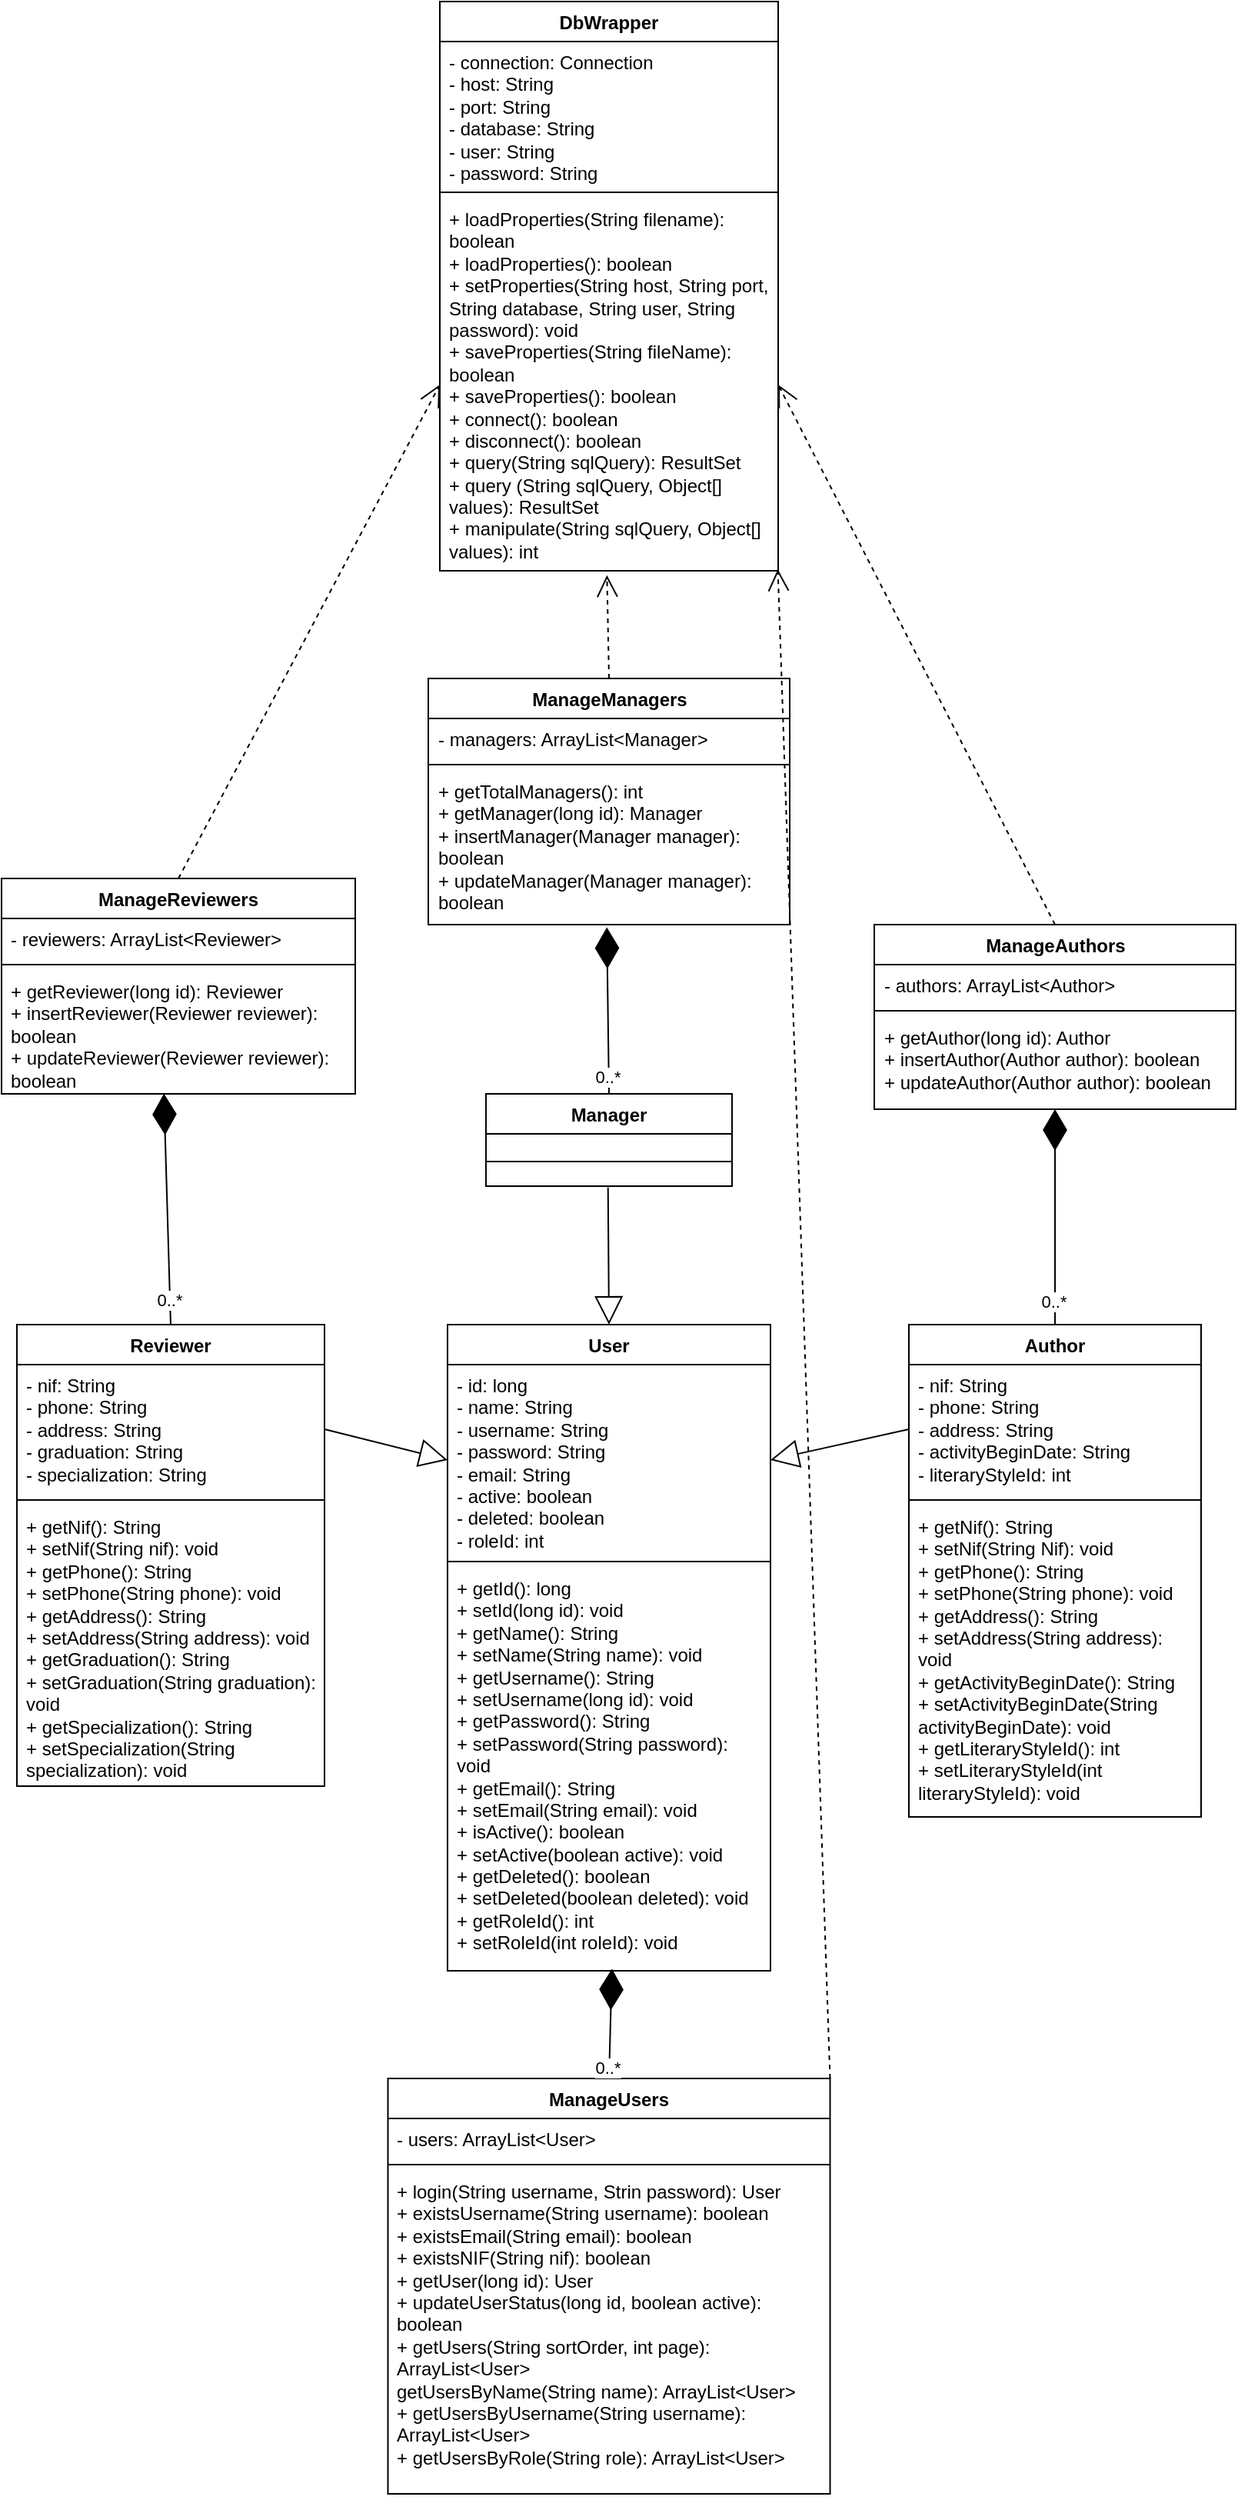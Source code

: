 <mxfile version="22.1.21" type="device" pages="10">
  <diagram id="C5RBs43oDa-KdzZeNtuy" name="Diagrama-Classes1">
    <mxGraphModel dx="2075" dy="1733" grid="1" gridSize="10" guides="1" tooltips="1" connect="1" arrows="1" fold="1" page="1" pageScale="1" pageWidth="827" pageHeight="1169" math="0" shadow="0">
      <root>
        <mxCell id="WIyWlLk6GJQsqaUBKTNV-0" />
        <mxCell id="WIyWlLk6GJQsqaUBKTNV-1" parent="WIyWlLk6GJQsqaUBKTNV-0" />
        <mxCell id="DTQ3-rxpXTANKA_2rtgd-0" value="User" style="swimlane;fontStyle=1;align=center;verticalAlign=top;childLayout=stackLayout;horizontal=1;startSize=26;horizontalStack=0;resizeParent=1;resizeParentMax=0;resizeLast=0;collapsible=1;marginBottom=0;whiteSpace=wrap;html=1;" vertex="1" parent="WIyWlLk6GJQsqaUBKTNV-1">
          <mxGeometry x="70" y="40" width="210" height="420" as="geometry">
            <mxRectangle x="110" y="60" width="70" height="30" as="alternateBounds" />
          </mxGeometry>
        </mxCell>
        <mxCell id="DTQ3-rxpXTANKA_2rtgd-1" value="- id: long&lt;br&gt;- name: String&lt;br&gt;- username: String&lt;br&gt;- password: String&lt;br&gt;- email: String&lt;br&gt;- active: boolean&lt;br&gt;- deleted: boolean&lt;br&gt;- roleId: int" style="text;strokeColor=none;fillColor=none;align=left;verticalAlign=top;spacingLeft=4;spacingRight=4;overflow=hidden;rotatable=0;points=[[0,0.5],[1,0.5]];portConstraint=eastwest;whiteSpace=wrap;html=1;" vertex="1" parent="DTQ3-rxpXTANKA_2rtgd-0">
          <mxGeometry y="26" width="210" height="124" as="geometry" />
        </mxCell>
        <mxCell id="DTQ3-rxpXTANKA_2rtgd-2" value="" style="line;strokeWidth=1;fillColor=none;align=left;verticalAlign=middle;spacingTop=-1;spacingLeft=3;spacingRight=3;rotatable=0;labelPosition=right;points=[];portConstraint=eastwest;strokeColor=inherit;" vertex="1" parent="DTQ3-rxpXTANKA_2rtgd-0">
          <mxGeometry y="150" width="210" height="8" as="geometry" />
        </mxCell>
        <mxCell id="DTQ3-rxpXTANKA_2rtgd-3" value="+ getId(): long&lt;br&gt;+ setId(long id): void&lt;br&gt;+ getName(): String&lt;br style=&quot;border-color: var(--border-color);&quot;&gt;+ setName(String name): void&lt;br&gt;+ getUsername(): String&lt;br style=&quot;border-color: var(--border-color);&quot;&gt;+ setUsername(long id): void&lt;br&gt;+ getPassword(): String&lt;br style=&quot;border-color: var(--border-color);&quot;&gt;+ setPassword(String password): void&lt;br&gt;+ getEmail(): String&lt;br style=&quot;border-color: var(--border-color);&quot;&gt;+ setEmail(String email): void&lt;br&gt;+ isActive(): boolean&lt;br style=&quot;border-color: var(--border-color);&quot;&gt;+ setActive(boolean active): void&lt;br&gt;+ getDeleted(): boolean&lt;br style=&quot;border-color: var(--border-color);&quot;&gt;+ setDeleted(boolean deleted): void&lt;br&gt;+ getRoleId(): int&lt;br style=&quot;border-color: var(--border-color);&quot;&gt;+ setRoleId(int roleId): void" style="text;strokeColor=none;fillColor=none;align=left;verticalAlign=top;spacingLeft=4;spacingRight=4;overflow=hidden;rotatable=0;points=[[0,0.5],[1,0.5]];portConstraint=eastwest;whiteSpace=wrap;html=1;" vertex="1" parent="DTQ3-rxpXTANKA_2rtgd-0">
          <mxGeometry y="158" width="210" height="262" as="geometry" />
        </mxCell>
        <mxCell id="DTQ3-rxpXTANKA_2rtgd-8" value="Author" style="swimlane;fontStyle=1;align=center;verticalAlign=top;childLayout=stackLayout;horizontal=1;startSize=26;horizontalStack=0;resizeParent=1;resizeParentMax=0;resizeLast=0;collapsible=1;marginBottom=0;whiteSpace=wrap;html=1;" vertex="1" parent="WIyWlLk6GJQsqaUBKTNV-1">
          <mxGeometry x="370" y="40" width="190" height="320" as="geometry" />
        </mxCell>
        <mxCell id="DTQ3-rxpXTANKA_2rtgd-9" value="- nif: String&lt;br&gt;- phone: String&lt;br&gt;- address: String&lt;br&gt;- activityBeginDate: String&lt;br&gt;- literaryStyleId: int" style="text;strokeColor=none;fillColor=none;align=left;verticalAlign=top;spacingLeft=4;spacingRight=4;overflow=hidden;rotatable=0;points=[[0,0.5],[1,0.5]];portConstraint=eastwest;whiteSpace=wrap;html=1;" vertex="1" parent="DTQ3-rxpXTANKA_2rtgd-8">
          <mxGeometry y="26" width="190" height="84" as="geometry" />
        </mxCell>
        <mxCell id="DTQ3-rxpXTANKA_2rtgd-10" value="" style="line;strokeWidth=1;fillColor=none;align=left;verticalAlign=middle;spacingTop=-1;spacingLeft=3;spacingRight=3;rotatable=0;labelPosition=right;points=[];portConstraint=eastwest;strokeColor=inherit;" vertex="1" parent="DTQ3-rxpXTANKA_2rtgd-8">
          <mxGeometry y="110" width="190" height="8" as="geometry" />
        </mxCell>
        <mxCell id="DTQ3-rxpXTANKA_2rtgd-11" value="+ getNif(): String&lt;br&gt;+ setNif(String Nif): void&lt;br&gt;+ getPhone(): String&lt;br style=&quot;border-color: var(--border-color);&quot;&gt;+ setPhone(String phone): void&lt;br&gt;+ getAddress(): String&lt;br style=&quot;border-color: var(--border-color);&quot;&gt;+ setAddress(String address): void&lt;br&gt;+ getActivityBeginDate(): String&lt;br style=&quot;border-color: var(--border-color);&quot;&gt;+ setActivityBeginDate(String activityBeginDate): void&lt;br&gt;+ getLiteraryStyleId(): int&lt;br style=&quot;border-color: var(--border-color);&quot;&gt;+ setLiteraryStyleId(int literaryStyleId): void" style="text;strokeColor=none;fillColor=none;align=left;verticalAlign=top;spacingLeft=4;spacingRight=4;overflow=hidden;rotatable=0;points=[[0,0.5],[1,0.5]];portConstraint=eastwest;whiteSpace=wrap;html=1;" vertex="1" parent="DTQ3-rxpXTANKA_2rtgd-8">
          <mxGeometry y="118" width="190" height="202" as="geometry" />
        </mxCell>
        <mxCell id="DTQ3-rxpXTANKA_2rtgd-12" value="Manager" style="swimlane;fontStyle=1;align=center;verticalAlign=top;childLayout=stackLayout;horizontal=1;startSize=26;horizontalStack=0;resizeParent=1;resizeParentMax=0;resizeLast=0;collapsible=1;marginBottom=0;whiteSpace=wrap;html=1;" vertex="1" parent="WIyWlLk6GJQsqaUBKTNV-1">
          <mxGeometry x="95" y="-110" width="160" height="60" as="geometry" />
        </mxCell>
        <mxCell id="DTQ3-rxpXTANKA_2rtgd-13" value="&amp;nbsp;" style="text;strokeColor=none;fillColor=none;align=left;verticalAlign=top;spacingLeft=4;spacingRight=4;overflow=hidden;rotatable=0;points=[[0,0.5],[1,0.5]];portConstraint=eastwest;whiteSpace=wrap;html=1;" vertex="1" parent="DTQ3-rxpXTANKA_2rtgd-12">
          <mxGeometry y="26" width="160" height="14" as="geometry" />
        </mxCell>
        <mxCell id="DTQ3-rxpXTANKA_2rtgd-14" value="" style="line;strokeWidth=1;fillColor=none;align=left;verticalAlign=middle;spacingTop=-1;spacingLeft=3;spacingRight=3;rotatable=0;labelPosition=right;points=[];portConstraint=eastwest;strokeColor=inherit;" vertex="1" parent="DTQ3-rxpXTANKA_2rtgd-12">
          <mxGeometry y="40" width="160" height="8" as="geometry" />
        </mxCell>
        <mxCell id="DTQ3-rxpXTANKA_2rtgd-15" value="&amp;nbsp;" style="text;strokeColor=none;fillColor=none;align=left;verticalAlign=top;spacingLeft=4;spacingRight=4;overflow=hidden;rotatable=0;points=[[0,0.5],[1,0.5]];portConstraint=eastwest;whiteSpace=wrap;html=1;" vertex="1" parent="DTQ3-rxpXTANKA_2rtgd-12">
          <mxGeometry y="48" width="160" height="12" as="geometry" />
        </mxCell>
        <mxCell id="DTQ3-rxpXTANKA_2rtgd-16" value="Reviewer" style="swimlane;fontStyle=1;align=center;verticalAlign=top;childLayout=stackLayout;horizontal=1;startSize=26;horizontalStack=0;resizeParent=1;resizeParentMax=0;resizeLast=0;collapsible=1;marginBottom=0;whiteSpace=wrap;html=1;" vertex="1" parent="WIyWlLk6GJQsqaUBKTNV-1">
          <mxGeometry x="-210" y="40" width="200" height="300" as="geometry" />
        </mxCell>
        <mxCell id="DTQ3-rxpXTANKA_2rtgd-17" value="- nif: String&lt;br&gt;- phone: String&lt;br&gt;- address: String&lt;br&gt;- graduation: String&lt;br&gt;- specialization: String" style="text;strokeColor=none;fillColor=none;align=left;verticalAlign=top;spacingLeft=4;spacingRight=4;overflow=hidden;rotatable=0;points=[[0,0.5],[1,0.5]];portConstraint=eastwest;whiteSpace=wrap;html=1;" vertex="1" parent="DTQ3-rxpXTANKA_2rtgd-16">
          <mxGeometry y="26" width="200" height="84" as="geometry" />
        </mxCell>
        <mxCell id="DTQ3-rxpXTANKA_2rtgd-18" value="" style="line;strokeWidth=1;fillColor=none;align=left;verticalAlign=middle;spacingTop=-1;spacingLeft=3;spacingRight=3;rotatable=0;labelPosition=right;points=[];portConstraint=eastwest;strokeColor=inherit;" vertex="1" parent="DTQ3-rxpXTANKA_2rtgd-16">
          <mxGeometry y="110" width="200" height="8" as="geometry" />
        </mxCell>
        <mxCell id="DTQ3-rxpXTANKA_2rtgd-19" value="+ getNif(): String&lt;br&gt;+ setNif(String nif): void&lt;br&gt;+ getPhone(): String&lt;br style=&quot;border-color: var(--border-color);&quot;&gt;+ setPhone(String phone): void&lt;br&gt;+ getAddress(): String&lt;br style=&quot;border-color: var(--border-color);&quot;&gt;+ setAddress(String address): void&lt;br&gt;+ getGraduation(): String&lt;br style=&quot;border-color: var(--border-color);&quot;&gt;+ setGraduation(String graduation): void&lt;br&gt;+ getSpecialization(): String&lt;br style=&quot;border-color: var(--border-color);&quot;&gt;+ setSpecialization(String specialization): void" style="text;strokeColor=none;fillColor=none;align=left;verticalAlign=top;spacingLeft=4;spacingRight=4;overflow=hidden;rotatable=0;points=[[0,0.5],[1,0.5]];portConstraint=eastwest;whiteSpace=wrap;html=1;" vertex="1" parent="DTQ3-rxpXTANKA_2rtgd-16">
          <mxGeometry y="118" width="200" height="182" as="geometry" />
        </mxCell>
        <mxCell id="yJH9mQJh8zvEjPLW3oI6-0" value="" style="endArrow=block;endSize=16;endFill=0;html=1;rounded=0;exitX=0.496;exitY=1.069;exitDx=0;exitDy=0;entryX=0.5;entryY=0;entryDx=0;entryDy=0;exitPerimeter=0;" edge="1" parent="WIyWlLk6GJQsqaUBKTNV-1" source="DTQ3-rxpXTANKA_2rtgd-15" target="DTQ3-rxpXTANKA_2rtgd-0">
          <mxGeometry width="160" relative="1" as="geometry">
            <mxPoint x="360" y="210" as="sourcePoint" />
            <mxPoint x="520" y="210" as="targetPoint" />
          </mxGeometry>
        </mxCell>
        <mxCell id="yJH9mQJh8zvEjPLW3oI6-1" value="" style="endArrow=block;endSize=16;endFill=0;html=1;rounded=0;exitX=0;exitY=0.5;exitDx=0;exitDy=0;entryX=1;entryY=0.5;entryDx=0;entryDy=0;" edge="1" parent="WIyWlLk6GJQsqaUBKTNV-1" source="DTQ3-rxpXTANKA_2rtgd-9" target="DTQ3-rxpXTANKA_2rtgd-1">
          <mxGeometry width="160" relative="1" as="geometry">
            <mxPoint x="360" y="410" as="sourcePoint" />
            <mxPoint x="520" y="410" as="targetPoint" />
          </mxGeometry>
        </mxCell>
        <mxCell id="yJH9mQJh8zvEjPLW3oI6-2" value="" style="endArrow=block;endSize=16;endFill=0;html=1;rounded=0;entryX=0;entryY=0.5;entryDx=0;entryDy=0;exitX=1;exitY=0.5;exitDx=0;exitDy=0;" edge="1" parent="WIyWlLk6GJQsqaUBKTNV-1" source="DTQ3-rxpXTANKA_2rtgd-17" target="DTQ3-rxpXTANKA_2rtgd-1">
          <mxGeometry width="160" relative="1" as="geometry">
            <mxPoint x="-240" y="210" as="sourcePoint" />
            <mxPoint x="-80" y="210" as="targetPoint" />
          </mxGeometry>
        </mxCell>
        <mxCell id="1ohJ3g9dgYcvahpdDZce-0" value="ManageReviewers" style="swimlane;fontStyle=1;align=center;verticalAlign=top;childLayout=stackLayout;horizontal=1;startSize=26;horizontalStack=0;resizeParent=1;resizeParentMax=0;resizeLast=0;collapsible=1;marginBottom=0;whiteSpace=wrap;html=1;" vertex="1" parent="WIyWlLk6GJQsqaUBKTNV-1">
          <mxGeometry x="-220" y="-250" width="230" height="140" as="geometry" />
        </mxCell>
        <mxCell id="1ohJ3g9dgYcvahpdDZce-1" value="- reviewers: ArrayList&amp;lt;Reviewer&amp;gt;" style="text;strokeColor=none;fillColor=none;align=left;verticalAlign=top;spacingLeft=4;spacingRight=4;overflow=hidden;rotatable=0;points=[[0,0.5],[1,0.5]];portConstraint=eastwest;whiteSpace=wrap;html=1;" vertex="1" parent="1ohJ3g9dgYcvahpdDZce-0">
          <mxGeometry y="26" width="230" height="26" as="geometry" />
        </mxCell>
        <mxCell id="1ohJ3g9dgYcvahpdDZce-2" value="" style="line;strokeWidth=1;fillColor=none;align=left;verticalAlign=middle;spacingTop=-1;spacingLeft=3;spacingRight=3;rotatable=0;labelPosition=right;points=[];portConstraint=eastwest;strokeColor=inherit;" vertex="1" parent="1ohJ3g9dgYcvahpdDZce-0">
          <mxGeometry y="52" width="230" height="8" as="geometry" />
        </mxCell>
        <mxCell id="1ohJ3g9dgYcvahpdDZce-3" value="+ getReviewer(long id): Reviewer&lt;br&gt;+ insertReviewer(Reviewer reviewer): boolean&lt;br&gt;+ updateReviewer(Reviewer reviewer): boolean" style="text;strokeColor=none;fillColor=none;align=left;verticalAlign=top;spacingLeft=4;spacingRight=4;overflow=hidden;rotatable=0;points=[[0,0.5],[1,0.5]];portConstraint=eastwest;whiteSpace=wrap;html=1;" vertex="1" parent="1ohJ3g9dgYcvahpdDZce-0">
          <mxGeometry y="60" width="230" height="80" as="geometry" />
        </mxCell>
        <mxCell id="1ohJ3g9dgYcvahpdDZce-4" value="ManageManagers" style="swimlane;fontStyle=1;align=center;verticalAlign=top;childLayout=stackLayout;horizontal=1;startSize=26;horizontalStack=0;resizeParent=1;resizeParentMax=0;resizeLast=0;collapsible=1;marginBottom=0;whiteSpace=wrap;html=1;" vertex="1" parent="WIyWlLk6GJQsqaUBKTNV-1">
          <mxGeometry x="57.5" y="-380" width="235" height="160" as="geometry" />
        </mxCell>
        <mxCell id="1ohJ3g9dgYcvahpdDZce-5" value="- managers: ArrayList&amp;lt;Manager&amp;gt;" style="text;strokeColor=none;fillColor=none;align=left;verticalAlign=top;spacingLeft=4;spacingRight=4;overflow=hidden;rotatable=0;points=[[0,0.5],[1,0.5]];portConstraint=eastwest;whiteSpace=wrap;html=1;" vertex="1" parent="1ohJ3g9dgYcvahpdDZce-4">
          <mxGeometry y="26" width="235" height="26" as="geometry" />
        </mxCell>
        <mxCell id="1ohJ3g9dgYcvahpdDZce-6" value="" style="line;strokeWidth=1;fillColor=none;align=left;verticalAlign=middle;spacingTop=-1;spacingLeft=3;spacingRight=3;rotatable=0;labelPosition=right;points=[];portConstraint=eastwest;strokeColor=inherit;" vertex="1" parent="1ohJ3g9dgYcvahpdDZce-4">
          <mxGeometry y="52" width="235" height="8" as="geometry" />
        </mxCell>
        <mxCell id="1ohJ3g9dgYcvahpdDZce-7" value="+ getTotalManagers(): int&lt;br&gt;+ getManager(long id): Manager&lt;br&gt;+ insertManager(Manager manager): boolean&lt;br&gt;+ updateManager(Manager manager): boolean" style="text;strokeColor=none;fillColor=none;align=left;verticalAlign=top;spacingLeft=4;spacingRight=4;overflow=hidden;rotatable=0;points=[[0,0.5],[1,0.5]];portConstraint=eastwest;whiteSpace=wrap;html=1;" vertex="1" parent="1ohJ3g9dgYcvahpdDZce-4">
          <mxGeometry y="60" width="235" height="100" as="geometry" />
        </mxCell>
        <mxCell id="1ohJ3g9dgYcvahpdDZce-8" value="ManageUsers" style="swimlane;fontStyle=1;align=center;verticalAlign=top;childLayout=stackLayout;horizontal=1;startSize=26;horizontalStack=0;resizeParent=1;resizeParentMax=0;resizeLast=0;collapsible=1;marginBottom=0;whiteSpace=wrap;html=1;" vertex="1" parent="WIyWlLk6GJQsqaUBKTNV-1">
          <mxGeometry x="31.25" y="530" width="287.5" height="270" as="geometry" />
        </mxCell>
        <mxCell id="1ohJ3g9dgYcvahpdDZce-9" value="- users: ArrayList&amp;lt;User&amp;gt;" style="text;strokeColor=none;fillColor=none;align=left;verticalAlign=top;spacingLeft=4;spacingRight=4;overflow=hidden;rotatable=0;points=[[0,0.5],[1,0.5]];portConstraint=eastwest;whiteSpace=wrap;html=1;" vertex="1" parent="1ohJ3g9dgYcvahpdDZce-8">
          <mxGeometry y="26" width="287.5" height="26" as="geometry" />
        </mxCell>
        <mxCell id="1ohJ3g9dgYcvahpdDZce-10" value="" style="line;strokeWidth=1;fillColor=none;align=left;verticalAlign=middle;spacingTop=-1;spacingLeft=3;spacingRight=3;rotatable=0;labelPosition=right;points=[];portConstraint=eastwest;strokeColor=inherit;" vertex="1" parent="1ohJ3g9dgYcvahpdDZce-8">
          <mxGeometry y="52" width="287.5" height="8" as="geometry" />
        </mxCell>
        <mxCell id="1ohJ3g9dgYcvahpdDZce-11" value="+ login(String username, Strin password): User&lt;br&gt;+ existsUsername(String username): boolean&lt;br&gt;+ existsEmail(String email): boolean&lt;br&gt;+ existsNIF(String nif): boolean&lt;br&gt;+ getUser(long id): User&lt;br&gt;+ updateUserStatus(long id, boolean active): boolean&lt;br&gt;+ getUsers(String sortOrder, int page): ArrayList&amp;lt;User&amp;gt;&lt;br&gt;getUsersByName(String name): ArrayList&amp;lt;User&amp;gt;&lt;br&gt;+ getUsersByUsername(String username): ArrayList&amp;lt;User&amp;gt;&lt;br&gt;+ getUsersByRole(String role): ArrayList&amp;lt;User&amp;gt;" style="text;strokeColor=none;fillColor=none;align=left;verticalAlign=top;spacingLeft=4;spacingRight=4;overflow=hidden;rotatable=0;points=[[0,0.5],[1,0.5]];portConstraint=eastwest;whiteSpace=wrap;html=1;" vertex="1" parent="1ohJ3g9dgYcvahpdDZce-8">
          <mxGeometry y="60" width="287.5" height="210" as="geometry" />
        </mxCell>
        <mxCell id="1ohJ3g9dgYcvahpdDZce-12" value="ManageAuthors" style="swimlane;fontStyle=1;align=center;verticalAlign=top;childLayout=stackLayout;horizontal=1;startSize=26;horizontalStack=0;resizeParent=1;resizeParentMax=0;resizeLast=0;collapsible=1;marginBottom=0;whiteSpace=wrap;html=1;" vertex="1" parent="WIyWlLk6GJQsqaUBKTNV-1">
          <mxGeometry x="347.5" y="-220" width="235" height="120" as="geometry" />
        </mxCell>
        <mxCell id="1ohJ3g9dgYcvahpdDZce-13" value="- authors: ArrayList&amp;lt;Author&amp;gt;" style="text;strokeColor=none;fillColor=none;align=left;verticalAlign=top;spacingLeft=4;spacingRight=4;overflow=hidden;rotatable=0;points=[[0,0.5],[1,0.5]];portConstraint=eastwest;whiteSpace=wrap;html=1;" vertex="1" parent="1ohJ3g9dgYcvahpdDZce-12">
          <mxGeometry y="26" width="235" height="26" as="geometry" />
        </mxCell>
        <mxCell id="1ohJ3g9dgYcvahpdDZce-14" value="" style="line;strokeWidth=1;fillColor=none;align=left;verticalAlign=middle;spacingTop=-1;spacingLeft=3;spacingRight=3;rotatable=0;labelPosition=right;points=[];portConstraint=eastwest;strokeColor=inherit;" vertex="1" parent="1ohJ3g9dgYcvahpdDZce-12">
          <mxGeometry y="52" width="235" height="8" as="geometry" />
        </mxCell>
        <mxCell id="1ohJ3g9dgYcvahpdDZce-15" value="+ getAuthor(long id): Author&lt;br&gt;+ insertAuthor(Author author): boolean&lt;br&gt;+ updateAuthor(Author author): boolean" style="text;strokeColor=none;fillColor=none;align=left;verticalAlign=top;spacingLeft=4;spacingRight=4;overflow=hidden;rotatable=0;points=[[0,0.5],[1,0.5]];portConstraint=eastwest;whiteSpace=wrap;html=1;" vertex="1" parent="1ohJ3g9dgYcvahpdDZce-12">
          <mxGeometry y="60" width="235" height="60" as="geometry" />
        </mxCell>
        <mxCell id="XWCph0GgVZVrvYGNCY7U-1" value="" style="endArrow=diamondThin;endFill=1;endSize=24;html=1;rounded=0;exitX=0.5;exitY=0;exitDx=0;exitDy=0;entryX=0.459;entryY=0.998;entryDx=0;entryDy=0;entryPerimeter=0;" edge="1" parent="WIyWlLk6GJQsqaUBKTNV-1" source="DTQ3-rxpXTANKA_2rtgd-16" target="1ohJ3g9dgYcvahpdDZce-3">
          <mxGeometry width="160" relative="1" as="geometry">
            <mxPoint x="260" y="-30" as="sourcePoint" />
            <mxPoint x="420" y="-30" as="targetPoint" />
          </mxGeometry>
        </mxCell>
        <mxCell id="XWCph0GgVZVrvYGNCY7U-2" value="0..*" style="edgeLabel;html=1;align=center;verticalAlign=middle;resizable=0;points=[];" vertex="1" connectable="0" parent="XWCph0GgVZVrvYGNCY7U-1">
          <mxGeometry x="-0.784" y="1" relative="1" as="geometry">
            <mxPoint as="offset" />
          </mxGeometry>
        </mxCell>
        <mxCell id="XWCph0GgVZVrvYGNCY7U-3" value="" style="endArrow=diamondThin;endFill=1;endSize=24;html=1;rounded=0;exitX=0.5;exitY=0;exitDx=0;exitDy=0;entryX=0.494;entryY=1.018;entryDx=0;entryDy=0;entryPerimeter=0;" edge="1" parent="WIyWlLk6GJQsqaUBKTNV-1" source="DTQ3-rxpXTANKA_2rtgd-12" target="1ohJ3g9dgYcvahpdDZce-7">
          <mxGeometry width="160" relative="1" as="geometry">
            <mxPoint x="177" y="-70" as="sourcePoint" />
            <mxPoint x="173" y="-220" as="targetPoint" />
          </mxGeometry>
        </mxCell>
        <mxCell id="XWCph0GgVZVrvYGNCY7U-4" value="0..*" style="edgeLabel;html=1;align=center;verticalAlign=middle;resizable=0;points=[];" vertex="1" connectable="0" parent="XWCph0GgVZVrvYGNCY7U-3">
          <mxGeometry x="-0.784" y="1" relative="1" as="geometry">
            <mxPoint as="offset" />
          </mxGeometry>
        </mxCell>
        <mxCell id="XWCph0GgVZVrvYGNCY7U-5" value="" style="endArrow=diamondThin;endFill=1;endSize=24;html=1;rounded=0;exitX=0.5;exitY=0;exitDx=0;exitDy=0;" edge="1" parent="WIyWlLk6GJQsqaUBKTNV-1" source="DTQ3-rxpXTANKA_2rtgd-8" target="1ohJ3g9dgYcvahpdDZce-15">
          <mxGeometry width="160" relative="1" as="geometry">
            <mxPoint x="467" y="50" as="sourcePoint" />
            <mxPoint x="463" y="-100" as="targetPoint" />
          </mxGeometry>
        </mxCell>
        <mxCell id="XWCph0GgVZVrvYGNCY7U-6" value="0..*" style="edgeLabel;html=1;align=center;verticalAlign=middle;resizable=0;points=[];" vertex="1" connectable="0" parent="XWCph0GgVZVrvYGNCY7U-5">
          <mxGeometry x="-0.784" y="1" relative="1" as="geometry">
            <mxPoint as="offset" />
          </mxGeometry>
        </mxCell>
        <mxCell id="XWCph0GgVZVrvYGNCY7U-7" value="" style="endArrow=diamondThin;endFill=1;endSize=24;html=1;rounded=0;exitX=0.5;exitY=0;exitDx=0;exitDy=0;entryX=0.509;entryY=0.995;entryDx=0;entryDy=0;entryPerimeter=0;" edge="1" parent="WIyWlLk6GJQsqaUBKTNV-1" source="1ohJ3g9dgYcvahpdDZce-8" target="DTQ3-rxpXTANKA_2rtgd-3">
          <mxGeometry width="160" relative="1" as="geometry">
            <mxPoint x="177" y="610" as="sourcePoint" />
            <mxPoint x="173" y="460" as="targetPoint" />
          </mxGeometry>
        </mxCell>
        <mxCell id="XWCph0GgVZVrvYGNCY7U-8" value="0..*" style="edgeLabel;html=1;align=center;verticalAlign=middle;resizable=0;points=[];" vertex="1" connectable="0" parent="XWCph0GgVZVrvYGNCY7U-7">
          <mxGeometry x="-0.784" y="1" relative="1" as="geometry">
            <mxPoint as="offset" />
          </mxGeometry>
        </mxCell>
        <mxCell id="16_VLFu7u-0UuSypa7Ck-0" value="DbWrapper" style="swimlane;fontStyle=1;align=center;verticalAlign=top;childLayout=stackLayout;horizontal=1;startSize=26;horizontalStack=0;resizeParent=1;resizeParentMax=0;resizeLast=0;collapsible=1;marginBottom=0;whiteSpace=wrap;html=1;" vertex="1" parent="WIyWlLk6GJQsqaUBKTNV-1">
          <mxGeometry x="65" y="-820" width="220" height="370" as="geometry" />
        </mxCell>
        <mxCell id="16_VLFu7u-0UuSypa7Ck-1" value="- connection: Connection&lt;br&gt;- host: String&lt;br&gt;- port: String&lt;br&gt;- database: String&lt;br&gt;- user: String&lt;br&gt;- password: String" style="text;strokeColor=none;fillColor=none;align=left;verticalAlign=top;spacingLeft=4;spacingRight=4;overflow=hidden;rotatable=0;points=[[0,0.5],[1,0.5]];portConstraint=eastwest;whiteSpace=wrap;html=1;" vertex="1" parent="16_VLFu7u-0UuSypa7Ck-0">
          <mxGeometry y="26" width="220" height="94" as="geometry" />
        </mxCell>
        <mxCell id="16_VLFu7u-0UuSypa7Ck-2" value="" style="line;strokeWidth=1;fillColor=none;align=left;verticalAlign=middle;spacingTop=-1;spacingLeft=3;spacingRight=3;rotatable=0;labelPosition=right;points=[];portConstraint=eastwest;strokeColor=inherit;" vertex="1" parent="16_VLFu7u-0UuSypa7Ck-0">
          <mxGeometry y="120" width="220" height="8" as="geometry" />
        </mxCell>
        <mxCell id="16_VLFu7u-0UuSypa7Ck-3" value="+ loadProperties(String filename): boolean&lt;br&gt;+ loadProperties(): boolean&lt;br&gt;+&amp;nbsp;setProperties(String host, String port, String database, String user, String password): void&lt;br&gt;+ saveProperties(String fileName): boolean&lt;br&gt;+ saveProperties(): boolean&lt;br&gt;+ connect(): boolean&lt;br&gt;+ disconnect(): boolean&lt;br&gt;+ query(String sqlQuery): ResultSet&lt;br&gt;+ query (String sqlQuery, Object[] values): ResultSet&lt;br&gt;+ manipulate(String sqlQuery, Object[] values): int" style="text;strokeColor=none;fillColor=none;align=left;verticalAlign=top;spacingLeft=4;spacingRight=4;overflow=hidden;rotatable=0;points=[[0,0.5],[1,0.5]];portConstraint=eastwest;whiteSpace=wrap;html=1;" vertex="1" parent="16_VLFu7u-0UuSypa7Ck-0">
          <mxGeometry y="128" width="220" height="242" as="geometry" />
        </mxCell>
        <mxCell id="16_VLFu7u-0UuSypa7Ck-4" value="" style="endArrow=open;endSize=12;dashed=1;html=1;rounded=0;exitX=0.5;exitY=0;exitDx=0;exitDy=0;entryX=0;entryY=0.5;entryDx=0;entryDy=0;" edge="1" parent="WIyWlLk6GJQsqaUBKTNV-1" source="1ohJ3g9dgYcvahpdDZce-0" target="16_VLFu7u-0UuSypa7Ck-3">
          <mxGeometry width="160" relative="1" as="geometry">
            <mxPoint x="260" y="-390" as="sourcePoint" />
            <mxPoint x="420" y="-390" as="targetPoint" />
          </mxGeometry>
        </mxCell>
        <mxCell id="16_VLFu7u-0UuSypa7Ck-5" value="" style="endArrow=open;endSize=12;dashed=1;html=1;rounded=0;exitX=0.5;exitY=0;exitDx=0;exitDy=0;entryX=0.494;entryY=1.012;entryDx=0;entryDy=0;entryPerimeter=0;" edge="1" parent="WIyWlLk6GJQsqaUBKTNV-1" source="1ohJ3g9dgYcvahpdDZce-4" target="16_VLFu7u-0UuSypa7Ck-3">
          <mxGeometry width="160" relative="1" as="geometry">
            <mxPoint x="260" y="-390" as="sourcePoint" />
            <mxPoint x="420" y="-390" as="targetPoint" />
          </mxGeometry>
        </mxCell>
        <mxCell id="16_VLFu7u-0UuSypa7Ck-7" value="" style="endArrow=open;endSize=12;dashed=1;html=1;rounded=0;exitX=0.5;exitY=0;exitDx=0;exitDy=0;entryX=1;entryY=0.5;entryDx=0;entryDy=0;" edge="1" parent="WIyWlLk6GJQsqaUBKTNV-1" source="1ohJ3g9dgYcvahpdDZce-12" target="16_VLFu7u-0UuSypa7Ck-3">
          <mxGeometry width="160" relative="1" as="geometry">
            <mxPoint x="260" y="-390" as="sourcePoint" />
            <mxPoint x="420" y="-390" as="targetPoint" />
          </mxGeometry>
        </mxCell>
        <mxCell id="16_VLFu7u-0UuSypa7Ck-8" value="" style="endArrow=open;endSize=12;dashed=1;html=1;rounded=0;exitX=1;exitY=0;exitDx=0;exitDy=0;entryX=0.999;entryY=0.996;entryDx=0;entryDy=0;entryPerimeter=0;" edge="1" parent="WIyWlLk6GJQsqaUBKTNV-1" source="1ohJ3g9dgYcvahpdDZce-8" target="16_VLFu7u-0UuSypa7Ck-3">
          <mxGeometry width="160" relative="1" as="geometry">
            <mxPoint x="260" y="510" as="sourcePoint" />
            <mxPoint x="420" y="510" as="targetPoint" />
          </mxGeometry>
        </mxCell>
      </root>
    </mxGraphModel>
  </diagram>
  <diagram id="v3Sz7cfzoYPpmtRC1W-R" name="Diagrama-Classes2">
    <mxGraphModel dx="2075" dy="1733" grid="1" gridSize="10" guides="1" tooltips="1" connect="1" arrows="1" fold="1" page="1" pageScale="1" pageWidth="827" pageHeight="1169" math="0" shadow="0">
      <root>
        <mxCell id="0" />
        <mxCell id="1" parent="0" />
        <mxCell id="n6SZlvTU-fWkze9Rns99-1" value="Book" style="swimlane;fontStyle=1;align=center;verticalAlign=top;childLayout=stackLayout;horizontal=1;startSize=26;horizontalStack=0;resizeParent=1;resizeParentMax=0;resizeLast=0;collapsible=1;marginBottom=0;whiteSpace=wrap;html=1;" vertex="1" parent="1">
          <mxGeometry x="280" y="40" width="240" height="620" as="geometry" />
        </mxCell>
        <mxCell id="n6SZlvTU-fWkze9Rns99-2" value="- id: long&lt;br&gt;- title: String&lt;br&gt;- subtitle: String&lt;br&gt;- pages: int&lt;br&gt;- words: int&lt;br&gt;- isbn: String&lt;br&gt;- edition: String&lt;br&gt;- submissionDate: String&lt;br&gt;- approvalDate: String&lt;br&gt;- literaryStyleId: int&lt;br&gt;- publicationType: String&lt;br&gt;- authorId: long" style="text;strokeColor=none;fillColor=none;align=left;verticalAlign=top;spacingLeft=4;spacingRight=4;overflow=hidden;rotatable=0;points=[[0,0.5],[1,0.5]];portConstraint=eastwest;whiteSpace=wrap;html=1;" vertex="1" parent="n6SZlvTU-fWkze9Rns99-1">
          <mxGeometry y="26" width="240" height="184" as="geometry" />
        </mxCell>
        <mxCell id="n6SZlvTU-fWkze9Rns99-3" value="" style="line;strokeWidth=1;fillColor=none;align=left;verticalAlign=middle;spacingTop=-1;spacingLeft=3;spacingRight=3;rotatable=0;labelPosition=right;points=[];portConstraint=eastwest;strokeColor=inherit;" vertex="1" parent="n6SZlvTU-fWkze9Rns99-1">
          <mxGeometry y="210" width="240" height="8" as="geometry" />
        </mxCell>
        <mxCell id="n6SZlvTU-fWkze9Rns99-4" value="+ getId(): long&lt;br&gt;+ setId(long id): void&lt;br&gt;+ getTitle(): String&lt;br style=&quot;border-color: var(--border-color);&quot;&gt;+ setTitle(String title): void&lt;br&gt;+ getSubtitle(): String&lt;br style=&quot;border-color: var(--border-color);&quot;&gt;+ setSubtitle(String subtitle): void&lt;br&gt;+ getPages(): int&lt;br style=&quot;border-color: var(--border-color);&quot;&gt;+ setPages(int pages): void&lt;br&gt;+ getWords(): int&lt;br style=&quot;border-color: var(--border-color);&quot;&gt;+ setWords(int words): void&lt;br&gt;+ getIsbn(): String&lt;br style=&quot;border-color: var(--border-color);&quot;&gt;+ setIsbn(String isbn): void&lt;br&gt;+ getEdition(): String&lt;br style=&quot;border-color: var(--border-color);&quot;&gt;+ setEdtion(String edtion): void&lt;br&gt;+ getSubmissionDate(): String&lt;br style=&quot;border-color: var(--border-color);&quot;&gt;+ setSubmissionDate(String submissionDate): void&lt;br&gt;+ getApprovalDate(): String&lt;br style=&quot;border-color: var(--border-color);&quot;&gt;+ setApprovalDate(String approvalDate): void&lt;br&gt;+ getLiteraryStyleId(): int&lt;br style=&quot;border-color: var(--border-color);&quot;&gt;+ setLiteraryStyleId(int literaryStyleId): void&lt;br&gt;+ getPublicationType(): long&lt;br style=&quot;border-color: var(--border-color);&quot;&gt;+ setPublicationType(String publicationType): void&lt;br&gt;+ getAuthorId(): long&lt;br style=&quot;border-color: var(--border-color);&quot;&gt;+ setAuthorId(long authorId): void" style="text;strokeColor=none;fillColor=none;align=left;verticalAlign=top;spacingLeft=4;spacingRight=4;overflow=hidden;rotatable=0;points=[[0,0.5],[1,0.5]];portConstraint=eastwest;whiteSpace=wrap;html=1;" vertex="1" parent="n6SZlvTU-fWkze9Rns99-1">
          <mxGeometry y="218" width="240" height="402" as="geometry" />
        </mxCell>
        <mxCell id="eL-agN4QCshS0PkN19cB-1" value="ManageBooks" style="swimlane;fontStyle=1;align=center;verticalAlign=top;childLayout=stackLayout;horizontal=1;startSize=26;horizontalStack=0;resizeParent=1;resizeParentMax=0;resizeLast=0;collapsible=1;marginBottom=0;whiteSpace=wrap;html=1;" vertex="1" parent="1">
          <mxGeometry x="-40" y="40" width="240" height="300" as="geometry" />
        </mxCell>
        <mxCell id="eL-agN4QCshS0PkN19cB-2" value="- books: ArrayList&amp;lt;Book&amp;gt;" style="text;strokeColor=none;fillColor=none;align=left;verticalAlign=top;spacingLeft=4;spacingRight=4;overflow=hidden;rotatable=0;points=[[0,0.5],[1,0.5]];portConstraint=eastwest;whiteSpace=wrap;html=1;" vertex="1" parent="eL-agN4QCshS0PkN19cB-1">
          <mxGeometry y="26" width="240" height="26" as="geometry" />
        </mxCell>
        <mxCell id="eL-agN4QCshS0PkN19cB-3" value="" style="line;strokeWidth=1;fillColor=none;align=left;verticalAlign=middle;spacingTop=-1;spacingLeft=3;spacingRight=3;rotatable=0;labelPosition=right;points=[];portConstraint=eastwest;strokeColor=inherit;" vertex="1" parent="eL-agN4QCshS0PkN19cB-1">
          <mxGeometry y="52" width="240" height="8" as="geometry" />
        </mxCell>
        <mxCell id="eL-agN4QCshS0PkN19cB-4" value="+ getBookById(long authorId, long bookId): Book&lt;br&gt;+ getBooks(long authorId, String orderField, String sortOrder, int page):&amp;nbsp;ArrayList&amp;lt;Book&amp;gt;&lt;br&gt;+ getBooksBySubmissionDate(long authorId, String submissionDate:&amp;nbsp;ArrayList&amp;lt;Book&amp;gt;&lt;br&gt;+ getBooksByIsbn(long authorId, String isbn):&amp;nbsp;ArrayList&amp;lt;Book&amp;gt;&lt;br&gt;+ getBooksByAuthor(long authorId):&amp;nbsp;ArrayList&amp;lt;Book&amp;gt;&lt;br&gt;+ existsTitle(String title): boolean&lt;br style=&quot;border-color: var(--border-color);&quot;&gt;+ existsIsbn(String isbn): boolean&lt;br style=&quot;border-color: var(--border-color);&quot;&gt;+ insertBook(Book book): boolean&lt;br style=&quot;border-color: var(--border-color);&quot;&gt;+ updateBook(Book book): boolean" style="text;strokeColor=none;fillColor=none;align=left;verticalAlign=top;spacingLeft=4;spacingRight=4;overflow=hidden;rotatable=0;points=[[0,0.5],[1,0.5]];portConstraint=eastwest;whiteSpace=wrap;html=1;" vertex="1" parent="eL-agN4QCshS0PkN19cB-1">
          <mxGeometry y="60" width="240" height="240" as="geometry" />
        </mxCell>
        <mxCell id="eL-agN4QCshS0PkN19cB-11" value="Review" style="swimlane;fontStyle=1;align=center;verticalAlign=top;childLayout=stackLayout;horizontal=1;startSize=26;horizontalStack=0;resizeParent=1;resizeParentMax=0;resizeLast=0;collapsible=1;marginBottom=0;whiteSpace=wrap;html=1;" vertex="1" parent="1">
          <mxGeometry x="600" y="40" width="200" height="730" as="geometry" />
        </mxCell>
        <mxCell id="eL-agN4QCshS0PkN19cB-12" value="- id: long&lt;br&gt;- randomCode: int&lt;br&gt;- serialNumber: String&lt;br&gt;- submissionDate: String&lt;br&gt;- completionDate: String&lt;br&gt;- elapsedTime: int&lt;br&gt;- observations: String&lt;br&gt;- cost: float&lt;br&gt;- book: Book&lt;br&gt;- authorId: long&lt;br&gt;- managerId: long&lt;br&gt;- reviewerId: long&lt;br&gt;- status: String" style="text;strokeColor=none;fillColor=none;align=left;verticalAlign=top;spacingLeft=4;spacingRight=4;overflow=hidden;rotatable=0;points=[[0,0.5],[1,0.5]];portConstraint=eastwest;whiteSpace=wrap;html=1;" vertex="1" parent="eL-agN4QCshS0PkN19cB-11">
          <mxGeometry y="26" width="200" height="194" as="geometry" />
        </mxCell>
        <mxCell id="eL-agN4QCshS0PkN19cB-13" value="" style="line;strokeWidth=1;fillColor=none;align=left;verticalAlign=middle;spacingTop=-1;spacingLeft=3;spacingRight=3;rotatable=0;labelPosition=right;points=[];portConstraint=eastwest;strokeColor=inherit;" vertex="1" parent="eL-agN4QCshS0PkN19cB-11">
          <mxGeometry y="220" width="200" height="8" as="geometry" />
        </mxCell>
        <mxCell id="eL-agN4QCshS0PkN19cB-14" value="+ getId(): long&lt;br&gt;+ setId(long id): void&lt;br&gt;+ getRandomCode(): int&lt;br style=&quot;border-color: var(--border-color);&quot;&gt;+ setRandomCode(int randomCode): void&lt;br&gt;+ getSerialNumber(): String&lt;br style=&quot;border-color: var(--border-color);&quot;&gt;+ setSerialNumber(String serialNumber): void&lt;br&gt;+ getSubmissionDate(): String&lt;br style=&quot;border-color: var(--border-color);&quot;&gt;+ setSubmissionDate(String submissionDate): void&lt;br&gt;+ getCompletionDate(): String&lt;br style=&quot;border-color: var(--border-color);&quot;&gt;+ setCompletionDate(String completionDate): void&lt;br&gt;+ getElapsedTime(): int&lt;br style=&quot;border-color: var(--border-color);&quot;&gt;+ setElapsedTime(int elapsedTime): void&lt;br&gt;+ getObservations(): String&lt;br style=&quot;border-color: var(--border-color);&quot;&gt;+ setObservations(String observations): void&lt;br&gt;+ getCost(): float&lt;br style=&quot;border-color: var(--border-color);&quot;&gt;+ setCost(float cost): void&lt;br&gt;+ getBook(): Book&lt;br style=&quot;border-color: var(--border-color);&quot;&gt;+ setBook(Book book): void&lt;br&gt;+ getAuthorId(): long&lt;br style=&quot;border-color: var(--border-color);&quot;&gt;+ setAuthorId(long authorId): void&lt;br&gt;+ getManagerId(): long&lt;br style=&quot;border-color: var(--border-color);&quot;&gt;+ setManagerId(long managerId): void&lt;br&gt;+ getReviewerId(): long&lt;br style=&quot;border-color: var(--border-color);&quot;&gt;+ setReviewerId(long reviewerId): void&lt;br&gt;+ getStatus(): String&lt;br style=&quot;border-color: var(--border-color);&quot;&gt;+ setStatus(String status): void" style="text;strokeColor=none;fillColor=none;align=left;verticalAlign=top;spacingLeft=4;spacingRight=4;overflow=hidden;rotatable=0;points=[[0,0.5],[1,0.5]];portConstraint=eastwest;whiteSpace=wrap;html=1;" vertex="1" parent="eL-agN4QCshS0PkN19cB-11">
          <mxGeometry y="228" width="200" height="502" as="geometry" />
        </mxCell>
        <mxCell id="eL-agN4QCshS0PkN19cB-15" value="ManageReviews" style="swimlane;fontStyle=1;align=center;verticalAlign=top;childLayout=stackLayout;horizontal=1;startSize=26;horizontalStack=0;resizeParent=1;resizeParentMax=0;resizeLast=0;collapsible=1;marginBottom=0;whiteSpace=wrap;html=1;" vertex="1" parent="1">
          <mxGeometry x="870" y="40" width="190" height="86" as="geometry" />
        </mxCell>
        <mxCell id="eL-agN4QCshS0PkN19cB-16" value="- reviews: ArrayList&amp;lt;Review&amp;gt;" style="text;strokeColor=none;fillColor=none;align=left;verticalAlign=top;spacingLeft=4;spacingRight=4;overflow=hidden;rotatable=0;points=[[0,0.5],[1,0.5]];portConstraint=eastwest;whiteSpace=wrap;html=1;" vertex="1" parent="eL-agN4QCshS0PkN19cB-15">
          <mxGeometry y="26" width="190" height="26" as="geometry" />
        </mxCell>
        <mxCell id="eL-agN4QCshS0PkN19cB-17" value="" style="line;strokeWidth=1;fillColor=none;align=left;verticalAlign=middle;spacingTop=-1;spacingLeft=3;spacingRight=3;rotatable=0;labelPosition=right;points=[];portConstraint=eastwest;strokeColor=inherit;" vertex="1" parent="eL-agN4QCshS0PkN19cB-15">
          <mxGeometry y="52" width="190" height="8" as="geometry" />
        </mxCell>
        <mxCell id="eL-agN4QCshS0PkN19cB-18" value="+ method(type): type" style="text;strokeColor=none;fillColor=none;align=left;verticalAlign=top;spacingLeft=4;spacingRight=4;overflow=hidden;rotatable=0;points=[[0,0.5],[1,0.5]];portConstraint=eastwest;whiteSpace=wrap;html=1;" vertex="1" parent="eL-agN4QCshS0PkN19cB-15">
          <mxGeometry y="60" width="190" height="26" as="geometry" />
        </mxCell>
        <mxCell id="vLaf2zHrQZlFxTzSnt_K-1" value="" style="endArrow=diamondThin;endFill=1;endSize=24;html=1;rounded=0;exitX=0;exitY=0.5;exitDx=0;exitDy=0;entryX=1;entryY=0.5;entryDx=0;entryDy=0;" edge="1" parent="1" source="n6SZlvTU-fWkze9Rns99-2" target="eL-agN4QCshS0PkN19cB-4">
          <mxGeometry width="160" relative="1" as="geometry">
            <mxPoint x="-110" y="40" as="sourcePoint" />
            <mxPoint x="-114" y="-110" as="targetPoint" />
          </mxGeometry>
        </mxCell>
        <mxCell id="vLaf2zHrQZlFxTzSnt_K-2" value="0..*" style="edgeLabel;html=1;align=center;verticalAlign=middle;resizable=0;points=[];" vertex="1" connectable="0" parent="vLaf2zHrQZlFxTzSnt_K-1">
          <mxGeometry x="-0.784" y="1" relative="1" as="geometry">
            <mxPoint x="-2" y="-3" as="offset" />
          </mxGeometry>
        </mxCell>
        <mxCell id="vLaf2zHrQZlFxTzSnt_K-3" value="" style="endArrow=diamondThin;endFill=1;endSize=24;html=1;rounded=0;exitX=1;exitY=0.5;exitDx=0;exitDy=0;entryX=0;entryY=0.5;entryDx=0;entryDy=0;" edge="1" parent="1" source="eL-agN4QCshS0PkN19cB-12" target="eL-agN4QCshS0PkN19cB-16">
          <mxGeometry width="160" relative="1" as="geometry">
            <mxPoint x="-100" y="50" as="sourcePoint" />
            <mxPoint x="-104" y="-100" as="targetPoint" />
          </mxGeometry>
        </mxCell>
        <mxCell id="vLaf2zHrQZlFxTzSnt_K-4" value="0..*" style="edgeLabel;html=1;align=center;verticalAlign=middle;resizable=0;points=[];" vertex="1" connectable="0" parent="vLaf2zHrQZlFxTzSnt_K-3">
          <mxGeometry x="-0.784" y="1" relative="1" as="geometry">
            <mxPoint x="3" y="-3" as="offset" />
          </mxGeometry>
        </mxCell>
        <mxCell id="vLaf2zHrQZlFxTzSnt_K-6" value="" style="endArrow=diamondThin;endFill=1;endSize=24;html=1;rounded=0;exitX=1;exitY=0.5;exitDx=0;exitDy=0;entryX=0;entryY=0.5;entryDx=0;entryDy=0;" edge="1" parent="1" source="n6SZlvTU-fWkze9Rns99-2" target="eL-agN4QCshS0PkN19cB-12">
          <mxGeometry width="160" relative="1" as="geometry">
            <mxPoint x="450" y="120" as="sourcePoint" />
            <mxPoint x="610" y="120" as="targetPoint" />
          </mxGeometry>
        </mxCell>
        <mxCell id="vLaf2zHrQZlFxTzSnt_K-7" value="1" style="edgeLabel;html=1;align=center;verticalAlign=middle;resizable=0;points=[];" vertex="1" connectable="0" parent="vLaf2zHrQZlFxTzSnt_K-6">
          <mxGeometry x="-0.621" y="1" relative="1" as="geometry">
            <mxPoint as="offset" />
          </mxGeometry>
        </mxCell>
        <mxCell id="vLaf2zHrQZlFxTzSnt_K-8" value="DbWrapper" style="swimlane;fontStyle=1;align=center;verticalAlign=top;childLayout=stackLayout;horizontal=1;startSize=26;horizontalStack=0;resizeParent=1;resizeParentMax=0;resizeLast=0;collapsible=1;marginBottom=0;whiteSpace=wrap;html=1;" vertex="1" parent="1">
          <mxGeometry x="380" y="-370" width="220" height="370" as="geometry" />
        </mxCell>
        <mxCell id="vLaf2zHrQZlFxTzSnt_K-9" value="- connection: Connection&lt;br&gt;- host: String&lt;br&gt;- port: String&lt;br&gt;- database: String&lt;br&gt;- user: String&lt;br&gt;- password: String" style="text;strokeColor=none;fillColor=none;align=left;verticalAlign=top;spacingLeft=4;spacingRight=4;overflow=hidden;rotatable=0;points=[[0,0.5],[1,0.5]];portConstraint=eastwest;whiteSpace=wrap;html=1;" vertex="1" parent="vLaf2zHrQZlFxTzSnt_K-8">
          <mxGeometry y="26" width="220" height="94" as="geometry" />
        </mxCell>
        <mxCell id="vLaf2zHrQZlFxTzSnt_K-10" value="" style="line;strokeWidth=1;fillColor=none;align=left;verticalAlign=middle;spacingTop=-1;spacingLeft=3;spacingRight=3;rotatable=0;labelPosition=right;points=[];portConstraint=eastwest;strokeColor=inherit;" vertex="1" parent="vLaf2zHrQZlFxTzSnt_K-8">
          <mxGeometry y="120" width="220" height="8" as="geometry" />
        </mxCell>
        <mxCell id="vLaf2zHrQZlFxTzSnt_K-11" value="+ loadProperties(String filename): boolean&lt;br&gt;+ loadProperties(): boolean&lt;br&gt;+&amp;nbsp;setProperties(String host, String port, String database, String user, String password): void&lt;br&gt;+ saveProperties(String fileName): boolean&lt;br&gt;+ saveProperties(): boolean&lt;br&gt;+ connect(): boolean&lt;br&gt;+ disconnect(): boolean&lt;br&gt;+ query(String sqlQuery): ResultSet&lt;br&gt;+ query (String sqlQuery, Object[] values): ResultSet&lt;br&gt;+ manipulate(String sqlQuery, Object[] values): int" style="text;strokeColor=none;fillColor=none;align=left;verticalAlign=top;spacingLeft=4;spacingRight=4;overflow=hidden;rotatable=0;points=[[0,0.5],[1,0.5]];portConstraint=eastwest;whiteSpace=wrap;html=1;" vertex="1" parent="vLaf2zHrQZlFxTzSnt_K-8">
          <mxGeometry y="128" width="220" height="242" as="geometry" />
        </mxCell>
        <mxCell id="vLaf2zHrQZlFxTzSnt_K-14" value="" style="endArrow=open;endSize=12;dashed=1;html=1;rounded=0;exitX=0.5;exitY=0;exitDx=0;exitDy=0;entryX=0;entryY=0.5;entryDx=0;entryDy=0;" edge="1" parent="1" source="eL-agN4QCshS0PkN19cB-1" target="vLaf2zHrQZlFxTzSnt_K-11">
          <mxGeometry width="160" relative="1" as="geometry">
            <mxPoint x="450" y="220" as="sourcePoint" />
            <mxPoint x="610" y="220" as="targetPoint" />
          </mxGeometry>
        </mxCell>
        <mxCell id="vLaf2zHrQZlFxTzSnt_K-15" value="" style="endArrow=open;endSize=12;dashed=1;html=1;rounded=0;exitX=0.5;exitY=0;exitDx=0;exitDy=0;entryX=1;entryY=0.5;entryDx=0;entryDy=0;" edge="1" parent="1" source="eL-agN4QCshS0PkN19cB-15" target="vLaf2zHrQZlFxTzSnt_K-11">
          <mxGeometry width="160" relative="1" as="geometry">
            <mxPoint x="450" y="-180" as="sourcePoint" />
            <mxPoint x="610" y="-180" as="targetPoint" />
          </mxGeometry>
        </mxCell>
      </root>
    </mxGraphModel>
  </diagram>
  <diagram id="5cn_eIe_iEWrty5BN978" name="Diagrama-Classes3">
    <mxGraphModel dx="1248" dy="1733" grid="1" gridSize="10" guides="1" tooltips="1" connect="1" arrows="1" fold="1" page="1" pageScale="1" pageWidth="827" pageHeight="1169" math="0" shadow="0">
      <root>
        <mxCell id="0" />
        <mxCell id="1" parent="0" />
        <mxCell id="kOEaWzUwguS_qcOz7AQK-1" value="LiteraryStyles" style="swimlane;fontStyle=1;align=center;verticalAlign=top;childLayout=stackLayout;horizontal=1;startSize=26;horizontalStack=0;resizeParent=1;resizeParentMax=0;resizeLast=0;collapsible=1;marginBottom=0;whiteSpace=wrap;html=1;" vertex="1" parent="1">
          <mxGeometry x="120" y="120" width="200" height="160" as="geometry" />
        </mxCell>
        <mxCell id="kOEaWzUwguS_qcOz7AQK-2" value="- id: int&lt;br&gt;- literaryStyle: String" style="text;strokeColor=none;fillColor=none;align=left;verticalAlign=top;spacingLeft=4;spacingRight=4;overflow=hidden;rotatable=0;points=[[0,0.5],[1,0.5]];portConstraint=eastwest;whiteSpace=wrap;html=1;" vertex="1" parent="kOEaWzUwguS_qcOz7AQK-1">
          <mxGeometry y="26" width="200" height="44" as="geometry" />
        </mxCell>
        <mxCell id="kOEaWzUwguS_qcOz7AQK-3" value="" style="line;strokeWidth=1;fillColor=none;align=left;verticalAlign=middle;spacingTop=-1;spacingLeft=3;spacingRight=3;rotatable=0;labelPosition=right;points=[];portConstraint=eastwest;strokeColor=inherit;" vertex="1" parent="kOEaWzUwguS_qcOz7AQK-1">
          <mxGeometry y="70" width="200" height="8" as="geometry" />
        </mxCell>
        <mxCell id="kOEaWzUwguS_qcOz7AQK-4" value="+ getId(): int&lt;br&gt;+ setId(int id): void&lt;br&gt;+ getLiteraryStyle(): String&lt;br&gt;+ setLiteraryStyle(String literaryStyle): void" style="text;strokeColor=none;fillColor=none;align=left;verticalAlign=top;spacingLeft=4;spacingRight=4;overflow=hidden;rotatable=0;points=[[0,0.5],[1,0.5]];portConstraint=eastwest;whiteSpace=wrap;html=1;" vertex="1" parent="kOEaWzUwguS_qcOz7AQK-1">
          <mxGeometry y="78" width="200" height="82" as="geometry" />
        </mxCell>
        <mxCell id="kOEaWzUwguS_qcOz7AQK-5" value="ManageLiteraryStyles" style="swimlane;fontStyle=1;align=center;verticalAlign=top;childLayout=stackLayout;horizontal=1;startSize=26;horizontalStack=0;resizeParent=1;resizeParentMax=0;resizeLast=0;collapsible=1;marginBottom=0;whiteSpace=wrap;html=1;" vertex="1" parent="1">
          <mxGeometry x="400" y="120" width="200" height="110" as="geometry" />
        </mxCell>
        <mxCell id="kOEaWzUwguS_qcOz7AQK-6" value="- literacyStyles: ArrayList&amp;lt;LiteraryStyles&amp;gt;" style="text;strokeColor=none;fillColor=none;align=left;verticalAlign=top;spacingLeft=4;spacingRight=4;overflow=hidden;rotatable=0;points=[[0,0.5],[1,0.5]];portConstraint=eastwest;whiteSpace=wrap;html=1;" vertex="1" parent="kOEaWzUwguS_qcOz7AQK-5">
          <mxGeometry y="26" width="200" height="34" as="geometry" />
        </mxCell>
        <mxCell id="kOEaWzUwguS_qcOz7AQK-7" value="" style="line;strokeWidth=1;fillColor=none;align=left;verticalAlign=middle;spacingTop=-1;spacingLeft=3;spacingRight=3;rotatable=0;labelPosition=right;points=[];portConstraint=eastwest;strokeColor=inherit;" vertex="1" parent="kOEaWzUwguS_qcOz7AQK-5">
          <mxGeometry y="60" width="200" height="8" as="geometry" />
        </mxCell>
        <mxCell id="kOEaWzUwguS_qcOz7AQK-8" value="+ getLiteraryStyles(): ArrayList&amp;lt;LiteraryStyle&amp;gt;" style="text;strokeColor=none;fillColor=none;align=left;verticalAlign=top;spacingLeft=4;spacingRight=4;overflow=hidden;rotatable=0;points=[[0,0.5],[1,0.5]];portConstraint=eastwest;whiteSpace=wrap;html=1;" vertex="1" parent="kOEaWzUwguS_qcOz7AQK-5">
          <mxGeometry y="68" width="200" height="42" as="geometry" />
        </mxCell>
        <mxCell id="HH0nRhIa-cBcRIH8CB2M-1" value="" style="endArrow=diamondThin;endFill=1;endSize=24;html=1;rounded=0;entryX=0;entryY=0.5;entryDx=0;entryDy=0;exitX=1;exitY=0.5;exitDx=0;exitDy=0;" edge="1" parent="1" source="kOEaWzUwguS_qcOz7AQK-2" target="kOEaWzUwguS_qcOz7AQK-6">
          <mxGeometry width="160" relative="1" as="geometry">
            <mxPoint x="330" y="230" as="sourcePoint" />
            <mxPoint x="490" y="230" as="targetPoint" />
          </mxGeometry>
        </mxCell>
        <mxCell id="HH0nRhIa-cBcRIH8CB2M-2" value="0..*" style="edgeLabel;html=1;align=center;verticalAlign=middle;resizable=0;points=[];" vertex="1" connectable="0" parent="HH0nRhIa-cBcRIH8CB2M-1">
          <mxGeometry x="-0.715" relative="1" as="geometry">
            <mxPoint as="offset" />
          </mxGeometry>
        </mxCell>
        <mxCell id="_5tmZzJ2vMMlurjbCLrs-1" value="DbWrapper" style="swimlane;fontStyle=1;align=center;verticalAlign=top;childLayout=stackLayout;horizontal=1;startSize=26;horizontalStack=0;resizeParent=1;resizeParentMax=0;resizeLast=0;collapsible=1;marginBottom=0;whiteSpace=wrap;html=1;" vertex="1" parent="1">
          <mxGeometry x="390" y="-300" width="220" height="370" as="geometry" />
        </mxCell>
        <mxCell id="_5tmZzJ2vMMlurjbCLrs-2" value="- connection: Connection&lt;br&gt;- host: String&lt;br&gt;- port: String&lt;br&gt;- database: String&lt;br&gt;- user: String&lt;br&gt;- password: String" style="text;strokeColor=none;fillColor=none;align=left;verticalAlign=top;spacingLeft=4;spacingRight=4;overflow=hidden;rotatable=0;points=[[0,0.5],[1,0.5]];portConstraint=eastwest;whiteSpace=wrap;html=1;" vertex="1" parent="_5tmZzJ2vMMlurjbCLrs-1">
          <mxGeometry y="26" width="220" height="94" as="geometry" />
        </mxCell>
        <mxCell id="_5tmZzJ2vMMlurjbCLrs-3" value="" style="line;strokeWidth=1;fillColor=none;align=left;verticalAlign=middle;spacingTop=-1;spacingLeft=3;spacingRight=3;rotatable=0;labelPosition=right;points=[];portConstraint=eastwest;strokeColor=inherit;" vertex="1" parent="_5tmZzJ2vMMlurjbCLrs-1">
          <mxGeometry y="120" width="220" height="8" as="geometry" />
        </mxCell>
        <mxCell id="_5tmZzJ2vMMlurjbCLrs-4" value="+ loadProperties(String filename): boolean&lt;br&gt;+ loadProperties(): boolean&lt;br&gt;+&amp;nbsp;setProperties(String host, String port, String database, String user, String password): void&lt;br&gt;+ saveProperties(String fileName): boolean&lt;br&gt;+ saveProperties(): boolean&lt;br&gt;+ connect(): boolean&lt;br&gt;+ disconnect(): boolean&lt;br&gt;+ query(String sqlQuery): ResultSet&lt;br&gt;+ query (String sqlQuery, Object[] values): ResultSet&lt;br&gt;+ manipulate(String sqlQuery, Object[] values): int" style="text;strokeColor=none;fillColor=none;align=left;verticalAlign=top;spacingLeft=4;spacingRight=4;overflow=hidden;rotatable=0;points=[[0,0.5],[1,0.5]];portConstraint=eastwest;whiteSpace=wrap;html=1;" vertex="1" parent="_5tmZzJ2vMMlurjbCLrs-1">
          <mxGeometry y="128" width="220" height="242" as="geometry" />
        </mxCell>
        <mxCell id="_5tmZzJ2vMMlurjbCLrs-5" value="" style="endArrow=open;endSize=12;dashed=1;html=1;rounded=0;exitX=0.5;exitY=0;exitDx=0;exitDy=0;entryX=0.465;entryY=1.006;entryDx=0;entryDy=0;entryPerimeter=0;" edge="1" parent="1" source="kOEaWzUwguS_qcOz7AQK-5" target="_5tmZzJ2vMMlurjbCLrs-4">
          <mxGeometry width="160" relative="1" as="geometry">
            <mxPoint x="330" y="60" as="sourcePoint" />
            <mxPoint x="490" y="60" as="targetPoint" />
          </mxGeometry>
        </mxCell>
      </root>
    </mxGraphModel>
  </diagram>
  <diagram id="fNP7ZylMGlYtUBjXMnIp" name="Diagrama-Classes4">
    <mxGraphModel dx="1248" dy="1733" grid="1" gridSize="10" guides="1" tooltips="1" connect="1" arrows="1" fold="1" page="1" pageScale="1" pageWidth="827" pageHeight="1169" math="0" shadow="0">
      <root>
        <mxCell id="0" />
        <mxCell id="1" parent="0" />
        <mxCell id="Mzn9fA_YyrEXlog621Z0-1" value="Log" style="swimlane;fontStyle=1;align=center;verticalAlign=top;childLayout=stackLayout;horizontal=1;startSize=26;horizontalStack=0;resizeParent=1;resizeParentMax=0;resizeLast=0;collapsible=1;marginBottom=0;whiteSpace=wrap;html=1;" vertex="1" parent="1">
          <mxGeometry x="120" y="160" width="200" height="220" as="geometry" />
        </mxCell>
        <mxCell id="Mzn9fA_YyrEXlog621Z0-2" value="- id: long&lt;br&gt;- userId: long&lt;br&gt;- datetime: String&lt;br&gt;- action: String" style="text;strokeColor=none;fillColor=none;align=left;verticalAlign=top;spacingLeft=4;spacingRight=4;overflow=hidden;rotatable=0;points=[[0,0.5],[1,0.5]];portConstraint=eastwest;whiteSpace=wrap;html=1;" vertex="1" parent="Mzn9fA_YyrEXlog621Z0-1">
          <mxGeometry y="26" width="200" height="74" as="geometry" />
        </mxCell>
        <mxCell id="Mzn9fA_YyrEXlog621Z0-3" value="" style="line;strokeWidth=1;fillColor=none;align=left;verticalAlign=middle;spacingTop=-1;spacingLeft=3;spacingRight=3;rotatable=0;labelPosition=right;points=[];portConstraint=eastwest;strokeColor=inherit;" vertex="1" parent="Mzn9fA_YyrEXlog621Z0-1">
          <mxGeometry y="100" width="200" height="8" as="geometry" />
        </mxCell>
        <mxCell id="Mzn9fA_YyrEXlog621Z0-4" value="+ getId(): long&lt;br&gt;+ setId(long id): void&lt;br&gt;+ getUserId(): long&lt;br&gt;+ setUserId(long userId): void&lt;br&gt;+ getDatetime(): String&lt;br&gt;+ setDatetime(String datetime): void" style="text;strokeColor=none;fillColor=none;align=left;verticalAlign=top;spacingLeft=4;spacingRight=4;overflow=hidden;rotatable=0;points=[[0,0.5],[1,0.5]];portConstraint=eastwest;whiteSpace=wrap;html=1;" vertex="1" parent="Mzn9fA_YyrEXlog621Z0-1">
          <mxGeometry y="108" width="200" height="112" as="geometry" />
        </mxCell>
        <mxCell id="Mzn9fA_YyrEXlog621Z0-5" value="ManageLogs" style="swimlane;fontStyle=1;align=center;verticalAlign=top;childLayout=stackLayout;horizontal=1;startSize=26;horizontalStack=0;resizeParent=1;resizeParentMax=0;resizeLast=0;collapsible=1;marginBottom=0;whiteSpace=wrap;html=1;" vertex="1" parent="1">
          <mxGeometry x="400" y="160" width="200" height="150" as="geometry" />
        </mxCell>
        <mxCell id="Mzn9fA_YyrEXlog621Z0-6" value="- logs: ArrayList&amp;lt;Log&amp;gt;" style="text;strokeColor=none;fillColor=none;align=left;verticalAlign=top;spacingLeft=4;spacingRight=4;overflow=hidden;rotatable=0;points=[[0,0.5],[1,0.5]];portConstraint=eastwest;whiteSpace=wrap;html=1;" vertex="1" parent="Mzn9fA_YyrEXlog621Z0-5">
          <mxGeometry y="26" width="200" height="26" as="geometry" />
        </mxCell>
        <mxCell id="Mzn9fA_YyrEXlog621Z0-7" value="" style="line;strokeWidth=1;fillColor=none;align=left;verticalAlign=middle;spacingTop=-1;spacingLeft=3;spacingRight=3;rotatable=0;labelPosition=right;points=[];portConstraint=eastwest;strokeColor=inherit;" vertex="1" parent="Mzn9fA_YyrEXlog621Z0-5">
          <mxGeometry y="52" width="200" height="8" as="geometry" />
        </mxCell>
        <mxCell id="Mzn9fA_YyrEXlog621Z0-8" value="+ getLogs(int page): ArrayList&amp;lt;Log&amp;gt;&lt;br&gt;+ getLogsByUser(long userId): ArrayList&amp;lt;Log&amp;gt;&lt;br&gt;+ insertLog(Log log): boolean" style="text;strokeColor=none;fillColor=none;align=left;verticalAlign=top;spacingLeft=4;spacingRight=4;overflow=hidden;rotatable=0;points=[[0,0.5],[1,0.5]];portConstraint=eastwest;whiteSpace=wrap;html=1;" vertex="1" parent="Mzn9fA_YyrEXlog621Z0-5">
          <mxGeometry y="60" width="200" height="90" as="geometry" />
        </mxCell>
        <mxCell id="ALKGzus_z4k9JDr8xWa4-1" value="" style="endArrow=diamondThin;endFill=1;endSize=24;html=1;rounded=0;entryX=0;entryY=0.5;entryDx=0;entryDy=0;exitX=1;exitY=0.5;exitDx=0;exitDy=0;" edge="1" parent="1" source="Mzn9fA_YyrEXlog621Z0-2" target="Mzn9fA_YyrEXlog621Z0-6">
          <mxGeometry width="160" relative="1" as="geometry">
            <mxPoint x="230" y="290" as="sourcePoint" />
            <mxPoint x="390" y="290" as="targetPoint" />
          </mxGeometry>
        </mxCell>
        <mxCell id="ALKGzus_z4k9JDr8xWa4-2" value="0..*" style="edgeLabel;html=1;align=center;verticalAlign=middle;resizable=0;points=[];" vertex="1" connectable="0" parent="ALKGzus_z4k9JDr8xWa4-1">
          <mxGeometry x="-0.647" y="2" relative="1" as="geometry">
            <mxPoint as="offset" />
          </mxGeometry>
        </mxCell>
        <mxCell id="sqdMfaoDOCbmvgl5Dnbj-1" value="DbWrapper" style="swimlane;fontStyle=1;align=center;verticalAlign=top;childLayout=stackLayout;horizontal=1;startSize=26;horizontalStack=0;resizeParent=1;resizeParentMax=0;resizeLast=0;collapsible=1;marginBottom=0;whiteSpace=wrap;html=1;" vertex="1" parent="1">
          <mxGeometry x="250" y="-260" width="220" height="370" as="geometry" />
        </mxCell>
        <mxCell id="sqdMfaoDOCbmvgl5Dnbj-2" value="- connection: Connection&lt;br&gt;- host: String&lt;br&gt;- port: String&lt;br&gt;- database: String&lt;br&gt;- user: String&lt;br&gt;- password: String" style="text;strokeColor=none;fillColor=none;align=left;verticalAlign=top;spacingLeft=4;spacingRight=4;overflow=hidden;rotatable=0;points=[[0,0.5],[1,0.5]];portConstraint=eastwest;whiteSpace=wrap;html=1;" vertex="1" parent="sqdMfaoDOCbmvgl5Dnbj-1">
          <mxGeometry y="26" width="220" height="94" as="geometry" />
        </mxCell>
        <mxCell id="sqdMfaoDOCbmvgl5Dnbj-3" value="" style="line;strokeWidth=1;fillColor=none;align=left;verticalAlign=middle;spacingTop=-1;spacingLeft=3;spacingRight=3;rotatable=0;labelPosition=right;points=[];portConstraint=eastwest;strokeColor=inherit;" vertex="1" parent="sqdMfaoDOCbmvgl5Dnbj-1">
          <mxGeometry y="120" width="220" height="8" as="geometry" />
        </mxCell>
        <mxCell id="sqdMfaoDOCbmvgl5Dnbj-4" value="+ loadProperties(String filename): boolean&lt;br&gt;+ loadProperties(): boolean&lt;br&gt;+&amp;nbsp;setProperties(String host, String port, String database, String user, String password): void&lt;br&gt;+ saveProperties(String fileName): boolean&lt;br&gt;+ saveProperties(): boolean&lt;br&gt;+ connect(): boolean&lt;br&gt;+ disconnect(): boolean&lt;br&gt;+ query(String sqlQuery): ResultSet&lt;br&gt;+ query (String sqlQuery, Object[] values): ResultSet&lt;br&gt;+ manipulate(String sqlQuery, Object[] values): int" style="text;strokeColor=none;fillColor=none;align=left;verticalAlign=top;spacingLeft=4;spacingRight=4;overflow=hidden;rotatable=0;points=[[0,0.5],[1,0.5]];portConstraint=eastwest;whiteSpace=wrap;html=1;" vertex="1" parent="sqdMfaoDOCbmvgl5Dnbj-1">
          <mxGeometry y="128" width="220" height="242" as="geometry" />
        </mxCell>
        <mxCell id="sqdMfaoDOCbmvgl5Dnbj-5" value="" style="endArrow=open;endSize=12;dashed=1;html=1;rounded=0;exitX=0.5;exitY=0;exitDx=0;exitDy=0;" edge="1" parent="1" source="Mzn9fA_YyrEXlog621Z0-5" target="sqdMfaoDOCbmvgl5Dnbj-4">
          <mxGeometry width="160" relative="1" as="geometry">
            <mxPoint x="330" y="90" as="sourcePoint" />
            <mxPoint x="490" y="90" as="targetPoint" />
          </mxGeometry>
        </mxCell>
      </root>
    </mxGraphModel>
  </diagram>
  <diagram id="VJXZt8ZFsFcJFWL5dtMW" name="Diagrama-Classes5">
    <mxGraphModel dx="1248" dy="1733" grid="1" gridSize="10" guides="1" tooltips="1" connect="1" arrows="1" fold="1" page="1" pageScale="1" pageWidth="827" pageHeight="1169" math="0" shadow="0">
      <root>
        <mxCell id="0" />
        <mxCell id="1" parent="0" />
        <mxCell id="Bk_d1keeC59CvXo8VavT-1" value="License" style="swimlane;fontStyle=1;align=center;verticalAlign=top;childLayout=stackLayout;horizontal=1;startSize=26;horizontalStack=0;resizeParent=1;resizeParentMax=0;resizeLast=0;collapsible=1;marginBottom=0;whiteSpace=wrap;html=1;" vertex="1" parent="1">
          <mxGeometry x="120" y="160" width="200" height="260" as="geometry" />
        </mxCell>
        <mxCell id="Bk_d1keeC59CvXo8VavT-2" value="- id: long&lt;br&gt;- designation: String&lt;br&gt;- expireDate: String&lt;br&gt;- quantity: int" style="text;strokeColor=none;fillColor=none;align=left;verticalAlign=top;spacingLeft=4;spacingRight=4;overflow=hidden;rotatable=0;points=[[0,0.5],[1,0.5]];portConstraint=eastwest;whiteSpace=wrap;html=1;" vertex="1" parent="Bk_d1keeC59CvXo8VavT-1">
          <mxGeometry y="26" width="200" height="74" as="geometry" />
        </mxCell>
        <mxCell id="Bk_d1keeC59CvXo8VavT-3" value="" style="line;strokeWidth=1;fillColor=none;align=left;verticalAlign=middle;spacingTop=-1;spacingLeft=3;spacingRight=3;rotatable=0;labelPosition=right;points=[];portConstraint=eastwest;strokeColor=inherit;" vertex="1" parent="Bk_d1keeC59CvXo8VavT-1">
          <mxGeometry y="100" width="200" height="8" as="geometry" />
        </mxCell>
        <mxCell id="Bk_d1keeC59CvXo8VavT-4" value="+ getId(): long&lt;br&gt;+ setId(long id): void&lt;br&gt;+ getDesignation(): String&lt;br&gt;+ setDesignation(String designation): void&lt;br&gt;+ getExpireDate(): String&lt;br&gt;+ setExpireDate(String expireDate): void&lt;br&gt;+ getQuantity(): int&lt;br&gt;+ setQuantity(int quantity): void" style="text;strokeColor=none;fillColor=none;align=left;verticalAlign=top;spacingLeft=4;spacingRight=4;overflow=hidden;rotatable=0;points=[[0,0.5],[1,0.5]];portConstraint=eastwest;whiteSpace=wrap;html=1;" vertex="1" parent="Bk_d1keeC59CvXo8VavT-1">
          <mxGeometry y="108" width="200" height="152" as="geometry" />
        </mxCell>
        <mxCell id="Bk_d1keeC59CvXo8VavT-5" value="ManageLicenses" style="swimlane;fontStyle=1;align=center;verticalAlign=top;childLayout=stackLayout;horizontal=1;startSize=26;horizontalStack=0;resizeParent=1;resizeParentMax=0;resizeLast=0;collapsible=1;marginBottom=0;whiteSpace=wrap;html=1;" vertex="1" parent="1">
          <mxGeometry x="400" y="160" width="200" height="160" as="geometry" />
        </mxCell>
        <mxCell id="Bk_d1keeC59CvXo8VavT-6" value="- licenses: ArrayList&amp;lt;License&amp;gt;" style="text;strokeColor=none;fillColor=none;align=left;verticalAlign=top;spacingLeft=4;spacingRight=4;overflow=hidden;rotatable=0;points=[[0,0.5],[1,0.5]];portConstraint=eastwest;whiteSpace=wrap;html=1;" vertex="1" parent="Bk_d1keeC59CvXo8VavT-5">
          <mxGeometry y="26" width="200" height="26" as="geometry" />
        </mxCell>
        <mxCell id="Bk_d1keeC59CvXo8VavT-7" value="" style="line;strokeWidth=1;fillColor=none;align=left;verticalAlign=middle;spacingTop=-1;spacingLeft=3;spacingRight=3;rotatable=0;labelPosition=right;points=[];portConstraint=eastwest;strokeColor=inherit;" vertex="1" parent="Bk_d1keeC59CvXo8VavT-5">
          <mxGeometry y="52" width="200" height="8" as="geometry" />
        </mxCell>
        <mxCell id="Bk_d1keeC59CvXo8VavT-8" value="+ getLicenses(): ArrayList&amp;lt;License&amp;gt;&lt;br&gt;+ insertLicense(License license): boolean&lt;br&gt;+ updateLicenseQuantity(int licenseId, int quantity): boolean" style="text;strokeColor=none;fillColor=none;align=left;verticalAlign=top;spacingLeft=4;spacingRight=4;overflow=hidden;rotatable=0;points=[[0,0.5],[1,0.5]];portConstraint=eastwest;whiteSpace=wrap;html=1;" vertex="1" parent="Bk_d1keeC59CvXo8VavT-5">
          <mxGeometry y="60" width="200" height="100" as="geometry" />
        </mxCell>
        <mxCell id="Bk_d1keeC59CvXo8VavT-9" value="" style="endArrow=diamondThin;endFill=1;endSize=24;html=1;rounded=0;entryX=0;entryY=0.5;entryDx=0;entryDy=0;exitX=1;exitY=0.5;exitDx=0;exitDy=0;" edge="1" parent="1" source="Bk_d1keeC59CvXo8VavT-2" target="Bk_d1keeC59CvXo8VavT-6">
          <mxGeometry width="160" relative="1" as="geometry">
            <mxPoint x="230" y="290" as="sourcePoint" />
            <mxPoint x="390" y="290" as="targetPoint" />
          </mxGeometry>
        </mxCell>
        <mxCell id="Bk_d1keeC59CvXo8VavT-10" value="0..*" style="edgeLabel;html=1;align=center;verticalAlign=middle;resizable=0;points=[];" vertex="1" connectable="0" parent="Bk_d1keeC59CvXo8VavT-9">
          <mxGeometry x="-0.647" y="2" relative="1" as="geometry">
            <mxPoint as="offset" />
          </mxGeometry>
        </mxCell>
        <mxCell id="Bk_d1keeC59CvXo8VavT-11" value="DbWrapper" style="swimlane;fontStyle=1;align=center;verticalAlign=top;childLayout=stackLayout;horizontal=1;startSize=26;horizontalStack=0;resizeParent=1;resizeParentMax=0;resizeLast=0;collapsible=1;marginBottom=0;whiteSpace=wrap;html=1;" vertex="1" parent="1">
          <mxGeometry x="250" y="-260" width="220" height="370" as="geometry" />
        </mxCell>
        <mxCell id="Bk_d1keeC59CvXo8VavT-12" value="- connection: Connection&lt;br&gt;- host: String&lt;br&gt;- port: String&lt;br&gt;- database: String&lt;br&gt;- user: String&lt;br&gt;- password: String" style="text;strokeColor=none;fillColor=none;align=left;verticalAlign=top;spacingLeft=4;spacingRight=4;overflow=hidden;rotatable=0;points=[[0,0.5],[1,0.5]];portConstraint=eastwest;whiteSpace=wrap;html=1;" vertex="1" parent="Bk_d1keeC59CvXo8VavT-11">
          <mxGeometry y="26" width="220" height="94" as="geometry" />
        </mxCell>
        <mxCell id="Bk_d1keeC59CvXo8VavT-13" value="" style="line;strokeWidth=1;fillColor=none;align=left;verticalAlign=middle;spacingTop=-1;spacingLeft=3;spacingRight=3;rotatable=0;labelPosition=right;points=[];portConstraint=eastwest;strokeColor=inherit;" vertex="1" parent="Bk_d1keeC59CvXo8VavT-11">
          <mxGeometry y="120" width="220" height="8" as="geometry" />
        </mxCell>
        <mxCell id="Bk_d1keeC59CvXo8VavT-14" value="+ loadProperties(String filename): boolean&lt;br&gt;+ loadProperties(): boolean&lt;br&gt;+&amp;nbsp;setProperties(String host, String port, String database, String user, String password): void&lt;br&gt;+ saveProperties(String fileName): boolean&lt;br&gt;+ saveProperties(): boolean&lt;br&gt;+ connect(): boolean&lt;br&gt;+ disconnect(): boolean&lt;br&gt;+ query(String sqlQuery): ResultSet&lt;br&gt;+ query (String sqlQuery, Object[] values): ResultSet&lt;br&gt;+ manipulate(String sqlQuery, Object[] values): int" style="text;strokeColor=none;fillColor=none;align=left;verticalAlign=top;spacingLeft=4;spacingRight=4;overflow=hidden;rotatable=0;points=[[0,0.5],[1,0.5]];portConstraint=eastwest;whiteSpace=wrap;html=1;" vertex="1" parent="Bk_d1keeC59CvXo8VavT-11">
          <mxGeometry y="128" width="220" height="242" as="geometry" />
        </mxCell>
        <mxCell id="Bk_d1keeC59CvXo8VavT-15" value="" style="endArrow=open;endSize=12;dashed=1;html=1;rounded=0;exitX=0.5;exitY=0;exitDx=0;exitDy=0;" edge="1" parent="1" source="Bk_d1keeC59CvXo8VavT-5" target="Bk_d1keeC59CvXo8VavT-14">
          <mxGeometry width="160" relative="1" as="geometry">
            <mxPoint x="330" y="90" as="sourcePoint" />
            <mxPoint x="490" y="90" as="targetPoint" />
          </mxGeometry>
        </mxCell>
      </root>
    </mxGraphModel>
  </diagram>
  <diagram id="Sv6WspBHE-O3c_oWh40c" name="Diagrama-Classes6">
    <mxGraphModel dx="1248" dy="564" grid="1" gridSize="10" guides="1" tooltips="1" connect="1" arrows="1" fold="1" page="1" pageScale="1" pageWidth="827" pageHeight="1169" math="0" shadow="0">
      <root>
        <mxCell id="0" />
        <mxCell id="1" parent="0" />
        <mxCell id="yh6VhH_cg8jEcK3UjaW4-1" value="Note" style="swimlane;fontStyle=1;align=center;verticalAlign=top;childLayout=stackLayout;horizontal=1;startSize=26;horizontalStack=0;resizeParent=1;resizeParentMax=0;resizeLast=0;collapsible=1;marginBottom=0;whiteSpace=wrap;html=1;" vertex="1" parent="1">
          <mxGeometry x="120" y="160" width="200" height="300" as="geometry" />
        </mxCell>
        <mxCell id="yh6VhH_cg8jEcK3UjaW4-2" value="- id: long&lt;br&gt;- description: String&lt;br&gt;- page: int&lt;br&gt;- paragraph: int&lt;br&gt;- date: String&lt;br&gt;- reviewId: long" style="text;strokeColor=none;fillColor=none;align=left;verticalAlign=top;spacingLeft=4;spacingRight=4;overflow=hidden;rotatable=0;points=[[0,0.5],[1,0.5]];portConstraint=eastwest;whiteSpace=wrap;html=1;" vertex="1" parent="yh6VhH_cg8jEcK3UjaW4-1">
          <mxGeometry y="26" width="200" height="94" as="geometry" />
        </mxCell>
        <mxCell id="yh6VhH_cg8jEcK3UjaW4-3" value="" style="line;strokeWidth=1;fillColor=none;align=left;verticalAlign=middle;spacingTop=-1;spacingLeft=3;spacingRight=3;rotatable=0;labelPosition=right;points=[];portConstraint=eastwest;strokeColor=inherit;" vertex="1" parent="yh6VhH_cg8jEcK3UjaW4-1">
          <mxGeometry y="120" width="200" height="8" as="geometry" />
        </mxCell>
        <mxCell id="yh6VhH_cg8jEcK3UjaW4-4" value="+ getId(): long&lt;br&gt;+ setId(long id): void&lt;br&gt;+ getDescription(): String&lt;br&gt;+ setDescription(String description): void&lt;br&gt;+ getPage(): int&lt;br&gt;+ setPage(int page): void&lt;br&gt;+ getDate(): String&lt;br&gt;+ setDate(String date): void&lt;br&gt;+ getReviewId(): long&lt;br&gt;+ setReviewId(long reviewId): void" style="text;strokeColor=none;fillColor=none;align=left;verticalAlign=top;spacingLeft=4;spacingRight=4;overflow=hidden;rotatable=0;points=[[0,0.5],[1,0.5]];portConstraint=eastwest;whiteSpace=wrap;html=1;" vertex="1" parent="yh6VhH_cg8jEcK3UjaW4-1">
          <mxGeometry y="128" width="200" height="172" as="geometry" />
        </mxCell>
        <mxCell id="yh6VhH_cg8jEcK3UjaW4-5" value="ManageNotes" style="swimlane;fontStyle=1;align=center;verticalAlign=top;childLayout=stackLayout;horizontal=1;startSize=26;horizontalStack=0;resizeParent=1;resizeParentMax=0;resizeLast=0;collapsible=1;marginBottom=0;whiteSpace=wrap;html=1;" vertex="1" parent="1">
          <mxGeometry x="400" y="160" width="200" height="80" as="geometry" />
        </mxCell>
        <mxCell id="yh6VhH_cg8jEcK3UjaW4-6" value="- notes: ArrayList&amp;lt;Note&amp;gt;" style="text;strokeColor=none;fillColor=none;align=left;verticalAlign=top;spacingLeft=4;spacingRight=4;overflow=hidden;rotatable=0;points=[[0,0.5],[1,0.5]];portConstraint=eastwest;whiteSpace=wrap;html=1;" vertex="1" parent="yh6VhH_cg8jEcK3UjaW4-5">
          <mxGeometry y="26" width="200" height="26" as="geometry" />
        </mxCell>
        <mxCell id="yh6VhH_cg8jEcK3UjaW4-7" value="" style="line;strokeWidth=1;fillColor=none;align=left;verticalAlign=middle;spacingTop=-1;spacingLeft=3;spacingRight=3;rotatable=0;labelPosition=right;points=[];portConstraint=eastwest;strokeColor=inherit;" vertex="1" parent="yh6VhH_cg8jEcK3UjaW4-5">
          <mxGeometry y="52" width="200" height="8" as="geometry" />
        </mxCell>
        <mxCell id="yh6VhH_cg8jEcK3UjaW4-8" value="&amp;nbsp;" style="text;strokeColor=none;fillColor=none;align=left;verticalAlign=top;spacingLeft=4;spacingRight=4;overflow=hidden;rotatable=0;points=[[0,0.5],[1,0.5]];portConstraint=eastwest;whiteSpace=wrap;html=1;" vertex="1" parent="yh6VhH_cg8jEcK3UjaW4-5">
          <mxGeometry y="60" width="200" height="20" as="geometry" />
        </mxCell>
        <mxCell id="yh6VhH_cg8jEcK3UjaW4-9" value="" style="endArrow=diamondThin;endFill=1;endSize=24;html=1;rounded=0;entryX=0;entryY=0.5;entryDx=0;entryDy=0;exitX=1;exitY=0.5;exitDx=0;exitDy=0;" edge="1" parent="1" source="yh6VhH_cg8jEcK3UjaW4-2" target="yh6VhH_cg8jEcK3UjaW4-6">
          <mxGeometry width="160" relative="1" as="geometry">
            <mxPoint x="230" y="290" as="sourcePoint" />
            <mxPoint x="390" y="290" as="targetPoint" />
          </mxGeometry>
        </mxCell>
        <mxCell id="yh6VhH_cg8jEcK3UjaW4-10" value="0..*" style="edgeLabel;html=1;align=center;verticalAlign=middle;resizable=0;points=[];" vertex="1" connectable="0" parent="yh6VhH_cg8jEcK3UjaW4-9">
          <mxGeometry x="-0.647" y="2" relative="1" as="geometry">
            <mxPoint as="offset" />
          </mxGeometry>
        </mxCell>
      </root>
    </mxGraphModel>
  </diagram>
  <diagram id="CZsCYKQYz1qwupq-StIp" name="Diagrama-Classes7">
    <mxGraphModel dx="1248" dy="564" grid="1" gridSize="10" guides="1" tooltips="1" connect="1" arrows="1" fold="1" page="1" pageScale="1" pageWidth="827" pageHeight="1169" math="0" shadow="0">
      <root>
        <mxCell id="0" />
        <mxCell id="1" parent="0" />
        <mxCell id="Qmh604zcnx66udaWSNBD-1" value="Notification" style="swimlane;fontStyle=1;align=center;verticalAlign=top;childLayout=stackLayout;horizontal=1;startSize=26;horizontalStack=0;resizeParent=1;resizeParentMax=0;resizeLast=0;collapsible=1;marginBottom=0;whiteSpace=wrap;html=1;" vertex="1" parent="1">
          <mxGeometry x="120" y="160" width="200" height="290" as="geometry" />
        </mxCell>
        <mxCell id="Qmh604zcnx66udaWSNBD-2" value="- id: long&lt;br&gt;- userId: long&lt;br&gt;- read: boolean&lt;br&gt;- content: String&lt;br&gt;- datetime: String" style="text;strokeColor=none;fillColor=none;align=left;verticalAlign=top;spacingLeft=4;spacingRight=4;overflow=hidden;rotatable=0;points=[[0,0.5],[1,0.5]];portConstraint=eastwest;whiteSpace=wrap;html=1;" vertex="1" parent="Qmh604zcnx66udaWSNBD-1">
          <mxGeometry y="26" width="200" height="84" as="geometry" />
        </mxCell>
        <mxCell id="Qmh604zcnx66udaWSNBD-3" value="" style="line;strokeWidth=1;fillColor=none;align=left;verticalAlign=middle;spacingTop=-1;spacingLeft=3;spacingRight=3;rotatable=0;labelPosition=right;points=[];portConstraint=eastwest;strokeColor=inherit;" vertex="1" parent="Qmh604zcnx66udaWSNBD-1">
          <mxGeometry y="110" width="200" height="8" as="geometry" />
        </mxCell>
        <mxCell id="Qmh604zcnx66udaWSNBD-4" value="+ getId(): long&lt;br&gt;+ setId(long id): void&lt;br&gt;+ getUserId(): long&lt;br&gt;+ setUserId(long userId): void&lt;br&gt;+ isRead(): boolean&lt;br&gt;+ setRead(boolean read): void&lt;br&gt;+ getContent(): String&lt;br&gt;+ setContent(String content): void&lt;br&gt;+ getDatetime(): String&lt;br&gt;+ setDatetime(String datetime): void" style="text;strokeColor=none;fillColor=none;align=left;verticalAlign=top;spacingLeft=4;spacingRight=4;overflow=hidden;rotatable=0;points=[[0,0.5],[1,0.5]];portConstraint=eastwest;whiteSpace=wrap;html=1;" vertex="1" parent="Qmh604zcnx66udaWSNBD-1">
          <mxGeometry y="118" width="200" height="172" as="geometry" />
        </mxCell>
        <mxCell id="Qmh604zcnx66udaWSNBD-5" value="ManageNotifications" style="swimlane;fontStyle=1;align=center;verticalAlign=top;childLayout=stackLayout;horizontal=1;startSize=26;horizontalStack=0;resizeParent=1;resizeParentMax=0;resizeLast=0;collapsible=1;marginBottom=0;whiteSpace=wrap;html=1;" vertex="1" parent="1">
          <mxGeometry x="400" y="160" width="200" height="88" as="geometry" />
        </mxCell>
        <mxCell id="Qmh604zcnx66udaWSNBD-6" value="- notifications: ArrayList&amp;lt;Notification&amp;gt;" style="text;strokeColor=none;fillColor=none;align=left;verticalAlign=top;spacingLeft=4;spacingRight=4;overflow=hidden;rotatable=0;points=[[0,0.5],[1,0.5]];portConstraint=eastwest;whiteSpace=wrap;html=1;" vertex="1" parent="Qmh604zcnx66udaWSNBD-5">
          <mxGeometry y="26" width="200" height="34" as="geometry" />
        </mxCell>
        <mxCell id="Qmh604zcnx66udaWSNBD-7" value="" style="line;strokeWidth=1;fillColor=none;align=left;verticalAlign=middle;spacingTop=-1;spacingLeft=3;spacingRight=3;rotatable=0;labelPosition=right;points=[];portConstraint=eastwest;strokeColor=inherit;" vertex="1" parent="Qmh604zcnx66udaWSNBD-5">
          <mxGeometry y="60" width="200" height="8" as="geometry" />
        </mxCell>
        <mxCell id="Qmh604zcnx66udaWSNBD-8" value="&amp;nbsp;" style="text;strokeColor=none;fillColor=none;align=left;verticalAlign=top;spacingLeft=4;spacingRight=4;overflow=hidden;rotatable=0;points=[[0,0.5],[1,0.5]];portConstraint=eastwest;whiteSpace=wrap;html=1;" vertex="1" parent="Qmh604zcnx66udaWSNBD-5">
          <mxGeometry y="68" width="200" height="20" as="geometry" />
        </mxCell>
        <mxCell id="Qmh604zcnx66udaWSNBD-9" value="" style="endArrow=diamondThin;endFill=1;endSize=24;html=1;rounded=0;entryX=0;entryY=0.5;entryDx=0;entryDy=0;exitX=1;exitY=0.5;exitDx=0;exitDy=0;" edge="1" parent="1" source="Qmh604zcnx66udaWSNBD-2" target="Qmh604zcnx66udaWSNBD-6">
          <mxGeometry width="160" relative="1" as="geometry">
            <mxPoint x="230" y="290" as="sourcePoint" />
            <mxPoint x="390" y="290" as="targetPoint" />
          </mxGeometry>
        </mxCell>
        <mxCell id="Qmh604zcnx66udaWSNBD-10" value="0..*" style="edgeLabel;html=1;align=center;verticalAlign=middle;resizable=0;points=[];" vertex="1" connectable="0" parent="Qmh604zcnx66udaWSNBD-9">
          <mxGeometry x="-0.647" y="2" relative="1" as="geometry">
            <mxPoint as="offset" />
          </mxGeometry>
        </mxCell>
      </root>
    </mxGraphModel>
  </diagram>
  <diagram id="yXJTmrscmbLWRfNfeusi" name="Diagrama-Classes8">
    <mxGraphModel dx="1248" dy="564" grid="1" gridSize="10" guides="1" tooltips="1" connect="1" arrows="1" fold="1" page="1" pageScale="1" pageWidth="827" pageHeight="1169" math="0" shadow="0">
      <root>
        <mxCell id="0" />
        <mxCell id="1" parent="0" />
        <mxCell id="KIJTBhxEeYBKwA1hhFmj-1" value="ReviewLicense" style="swimlane;fontStyle=1;align=center;verticalAlign=top;childLayout=stackLayout;horizontal=1;startSize=26;horizontalStack=0;resizeParent=1;resizeParentMax=0;resizeLast=0;collapsible=1;marginBottom=0;whiteSpace=wrap;html=1;" vertex="1" parent="1">
          <mxGeometry x="140" y="150" width="200" height="150" as="geometry" />
        </mxCell>
        <mxCell id="KIJTBhxEeYBKwA1hhFmj-2" value="- licenseId: int&lt;br&gt;- reviewId: long" style="text;strokeColor=none;fillColor=none;align=left;verticalAlign=top;spacingLeft=4;spacingRight=4;overflow=hidden;rotatable=0;points=[[0,0.5],[1,0.5]];portConstraint=eastwest;whiteSpace=wrap;html=1;" vertex="1" parent="KIJTBhxEeYBKwA1hhFmj-1">
          <mxGeometry y="26" width="200" height="44" as="geometry" />
        </mxCell>
        <mxCell id="KIJTBhxEeYBKwA1hhFmj-3" value="" style="line;strokeWidth=1;fillColor=none;align=left;verticalAlign=middle;spacingTop=-1;spacingLeft=3;spacingRight=3;rotatable=0;labelPosition=right;points=[];portConstraint=eastwest;strokeColor=inherit;" vertex="1" parent="KIJTBhxEeYBKwA1hhFmj-1">
          <mxGeometry y="70" width="200" height="8" as="geometry" />
        </mxCell>
        <mxCell id="KIJTBhxEeYBKwA1hhFmj-4" value="+ getLicenseId(): int&lt;br&gt;+ setLicenseId(int licenseId): void&lt;br&gt;+ getReviewId(): long&lt;br&gt;+ setReviewId(long reviewId): void" style="text;strokeColor=none;fillColor=none;align=left;verticalAlign=top;spacingLeft=4;spacingRight=4;overflow=hidden;rotatable=0;points=[[0,0.5],[1,0.5]];portConstraint=eastwest;whiteSpace=wrap;html=1;" vertex="1" parent="KIJTBhxEeYBKwA1hhFmj-1">
          <mxGeometry y="78" width="200" height="72" as="geometry" />
        </mxCell>
        <mxCell id="KIJTBhxEeYBKwA1hhFmj-5" value="ManageReviewLicenses" style="swimlane;fontStyle=1;align=center;verticalAlign=top;childLayout=stackLayout;horizontal=1;startSize=26;horizontalStack=0;resizeParent=1;resizeParentMax=0;resizeLast=0;collapsible=1;marginBottom=0;whiteSpace=wrap;html=1;" vertex="1" parent="1">
          <mxGeometry x="420" y="150" width="200" height="88" as="geometry" />
        </mxCell>
        <mxCell id="KIJTBhxEeYBKwA1hhFmj-6" value="- reviewLicenses: ArrayList&amp;lt;ReviewLicense&amp;gt;" style="text;strokeColor=none;fillColor=none;align=left;verticalAlign=top;spacingLeft=4;spacingRight=4;overflow=hidden;rotatable=0;points=[[0,0.5],[1,0.5]];portConstraint=eastwest;whiteSpace=wrap;html=1;" vertex="1" parent="KIJTBhxEeYBKwA1hhFmj-5">
          <mxGeometry y="26" width="200" height="34" as="geometry" />
        </mxCell>
        <mxCell id="KIJTBhxEeYBKwA1hhFmj-7" value="" style="line;strokeWidth=1;fillColor=none;align=left;verticalAlign=middle;spacingTop=-1;spacingLeft=3;spacingRight=3;rotatable=0;labelPosition=right;points=[];portConstraint=eastwest;strokeColor=inherit;" vertex="1" parent="KIJTBhxEeYBKwA1hhFmj-5">
          <mxGeometry y="60" width="200" height="8" as="geometry" />
        </mxCell>
        <mxCell id="KIJTBhxEeYBKwA1hhFmj-8" value="&amp;nbsp;" style="text;strokeColor=none;fillColor=none;align=left;verticalAlign=top;spacingLeft=4;spacingRight=4;overflow=hidden;rotatable=0;points=[[0,0.5],[1,0.5]];portConstraint=eastwest;whiteSpace=wrap;html=1;" vertex="1" parent="KIJTBhxEeYBKwA1hhFmj-5">
          <mxGeometry y="68" width="200" height="20" as="geometry" />
        </mxCell>
        <mxCell id="KIJTBhxEeYBKwA1hhFmj-9" value="" style="endArrow=diamondThin;endFill=1;endSize=24;html=1;rounded=0;entryX=0;entryY=0.5;entryDx=0;entryDy=0;exitX=1;exitY=0.5;exitDx=0;exitDy=0;" edge="1" parent="1" source="KIJTBhxEeYBKwA1hhFmj-2" target="KIJTBhxEeYBKwA1hhFmj-6">
          <mxGeometry width="160" relative="1" as="geometry">
            <mxPoint x="250" y="280" as="sourcePoint" />
            <mxPoint x="410" y="280" as="targetPoint" />
          </mxGeometry>
        </mxCell>
        <mxCell id="KIJTBhxEeYBKwA1hhFmj-10" value="0..*" style="edgeLabel;html=1;align=center;verticalAlign=middle;resizable=0;points=[];" vertex="1" connectable="0" parent="KIJTBhxEeYBKwA1hhFmj-9">
          <mxGeometry x="-0.647" y="2" relative="1" as="geometry">
            <mxPoint as="offset" />
          </mxGeometry>
        </mxCell>
      </root>
    </mxGraphModel>
  </diagram>
  <diagram id="o5Nq37ZLjTe3xpxaHtkU" name="Diagrama-Classes9">
    <mxGraphModel dx="1248" dy="564" grid="1" gridSize="10" guides="1" tooltips="1" connect="1" arrows="1" fold="1" page="1" pageScale="1" pageWidth="827" pageHeight="1169" math="0" shadow="0">
      <root>
        <mxCell id="0" />
        <mxCell id="1" parent="0" />
        <mxCell id="Sz1oTVLMAdjNP9WLj3mK-1" value="RoleNotification" style="swimlane;fontStyle=1;align=center;verticalAlign=top;childLayout=stackLayout;horizontal=1;startSize=26;horizontalStack=0;resizeParent=1;resizeParentMax=0;resizeLast=0;collapsible=1;marginBottom=0;whiteSpace=wrap;html=1;" vertex="1" parent="1">
          <mxGeometry x="140" y="150" width="200" height="290" as="geometry" />
        </mxCell>
        <mxCell id="Sz1oTVLMAdjNP9WLj3mK-2" value="- id: long&lt;br&gt;- read: boolean&lt;br&gt;- content: String&lt;br&gt;- datetime: String&lt;br&gt;- roleId: int" style="text;strokeColor=none;fillColor=none;align=left;verticalAlign=top;spacingLeft=4;spacingRight=4;overflow=hidden;rotatable=0;points=[[0,0.5],[1,0.5]];portConstraint=eastwest;whiteSpace=wrap;html=1;" vertex="1" parent="Sz1oTVLMAdjNP9WLj3mK-1">
          <mxGeometry y="26" width="200" height="84" as="geometry" />
        </mxCell>
        <mxCell id="Sz1oTVLMAdjNP9WLj3mK-3" value="" style="line;strokeWidth=1;fillColor=none;align=left;verticalAlign=middle;spacingTop=-1;spacingLeft=3;spacingRight=3;rotatable=0;labelPosition=right;points=[];portConstraint=eastwest;strokeColor=inherit;" vertex="1" parent="Sz1oTVLMAdjNP9WLj3mK-1">
          <mxGeometry y="110" width="200" height="8" as="geometry" />
        </mxCell>
        <mxCell id="Sz1oTVLMAdjNP9WLj3mK-4" value="+ getId(): long&lt;br&gt;+ setId(long id): void&lt;br&gt;+ isRead(): boolean&lt;br&gt;+ setRead(boolean read): void&lt;br&gt;+ getContent(): String&lt;br&gt;+ setContent(String content): void&lt;br&gt;+ getDatetime(): String&lt;br&gt;+ setDatetime(String datetime): void&lt;br&gt;+ getRoleId(): int&lt;br&gt;+ setRoleId(int roleId): void" style="text;strokeColor=none;fillColor=none;align=left;verticalAlign=top;spacingLeft=4;spacingRight=4;overflow=hidden;rotatable=0;points=[[0,0.5],[1,0.5]];portConstraint=eastwest;whiteSpace=wrap;html=1;" vertex="1" parent="Sz1oTVLMAdjNP9WLj3mK-1">
          <mxGeometry y="118" width="200" height="172" as="geometry" />
        </mxCell>
        <mxCell id="Sz1oTVLMAdjNP9WLj3mK-5" value="ManageRoleNotifications" style="swimlane;fontStyle=1;align=center;verticalAlign=top;childLayout=stackLayout;horizontal=1;startSize=26;horizontalStack=0;resizeParent=1;resizeParentMax=0;resizeLast=0;collapsible=1;marginBottom=0;whiteSpace=wrap;html=1;" vertex="1" parent="1">
          <mxGeometry x="420" y="150" width="200" height="88" as="geometry" />
        </mxCell>
        <mxCell id="Sz1oTVLMAdjNP9WLj3mK-6" value="- roleNotifications: ArrayList&amp;lt;RoleNotification&amp;gt;" style="text;strokeColor=none;fillColor=none;align=left;verticalAlign=top;spacingLeft=4;spacingRight=4;overflow=hidden;rotatable=0;points=[[0,0.5],[1,0.5]];portConstraint=eastwest;whiteSpace=wrap;html=1;" vertex="1" parent="Sz1oTVLMAdjNP9WLj3mK-5">
          <mxGeometry y="26" width="200" height="34" as="geometry" />
        </mxCell>
        <mxCell id="Sz1oTVLMAdjNP9WLj3mK-7" value="" style="line;strokeWidth=1;fillColor=none;align=left;verticalAlign=middle;spacingTop=-1;spacingLeft=3;spacingRight=3;rotatable=0;labelPosition=right;points=[];portConstraint=eastwest;strokeColor=inherit;" vertex="1" parent="Sz1oTVLMAdjNP9WLj3mK-5">
          <mxGeometry y="60" width="200" height="8" as="geometry" />
        </mxCell>
        <mxCell id="Sz1oTVLMAdjNP9WLj3mK-8" value="&amp;nbsp;" style="text;strokeColor=none;fillColor=none;align=left;verticalAlign=top;spacingLeft=4;spacingRight=4;overflow=hidden;rotatable=0;points=[[0,0.5],[1,0.5]];portConstraint=eastwest;whiteSpace=wrap;html=1;" vertex="1" parent="Sz1oTVLMAdjNP9WLj3mK-5">
          <mxGeometry y="68" width="200" height="20" as="geometry" />
        </mxCell>
        <mxCell id="Sz1oTVLMAdjNP9WLj3mK-9" value="" style="endArrow=diamondThin;endFill=1;endSize=24;html=1;rounded=0;entryX=0;entryY=0.5;entryDx=0;entryDy=0;exitX=1;exitY=0.5;exitDx=0;exitDy=0;" edge="1" parent="1" source="Sz1oTVLMAdjNP9WLj3mK-2" target="Sz1oTVLMAdjNP9WLj3mK-6">
          <mxGeometry width="160" relative="1" as="geometry">
            <mxPoint x="250" y="280" as="sourcePoint" />
            <mxPoint x="410" y="280" as="targetPoint" />
          </mxGeometry>
        </mxCell>
        <mxCell id="Sz1oTVLMAdjNP9WLj3mK-10" value="0..*" style="edgeLabel;html=1;align=center;verticalAlign=middle;resizable=0;points=[];" vertex="1" connectable="0" parent="Sz1oTVLMAdjNP9WLj3mK-9">
          <mxGeometry x="-0.647" y="2" relative="1" as="geometry">
            <mxPoint as="offset" />
          </mxGeometry>
        </mxCell>
      </root>
    </mxGraphModel>
  </diagram>
  <diagram id="w_QmhvFEujOZxO3Ro1D5" name="Diagrama-Classes10">
    <mxGraphModel dx="1248" dy="564" grid="1" gridSize="10" guides="1" tooltips="1" connect="1" arrows="1" fold="1" page="1" pageScale="1" pageWidth="827" pageHeight="1169" math="0" shadow="0">
      <root>
        <mxCell id="0" />
        <mxCell id="1" parent="0" />
        <mxCell id="0sGBJi7MElcMSnp3AzYG-1" value="Role" style="swimlane;fontStyle=1;align=center;verticalAlign=top;childLayout=stackLayout;horizontal=1;startSize=26;horizontalStack=0;resizeParent=1;resizeParentMax=0;resizeLast=0;collapsible=1;marginBottom=0;whiteSpace=wrap;html=1;" vertex="1" parent="1">
          <mxGeometry x="140" y="150" width="200" height="150" as="geometry" />
        </mxCell>
        <mxCell id="0sGBJi7MElcMSnp3AzYG-2" value="- id: id&lt;br&gt;- role: String" style="text;strokeColor=none;fillColor=none;align=left;verticalAlign=top;spacingLeft=4;spacingRight=4;overflow=hidden;rotatable=0;points=[[0,0.5],[1,0.5]];portConstraint=eastwest;whiteSpace=wrap;html=1;" vertex="1" parent="0sGBJi7MElcMSnp3AzYG-1">
          <mxGeometry y="26" width="200" height="44" as="geometry" />
        </mxCell>
        <mxCell id="0sGBJi7MElcMSnp3AzYG-3" value="" style="line;strokeWidth=1;fillColor=none;align=left;verticalAlign=middle;spacingTop=-1;spacingLeft=3;spacingRight=3;rotatable=0;labelPosition=right;points=[];portConstraint=eastwest;strokeColor=inherit;" vertex="1" parent="0sGBJi7MElcMSnp3AzYG-1">
          <mxGeometry y="70" width="200" height="8" as="geometry" />
        </mxCell>
        <mxCell id="0sGBJi7MElcMSnp3AzYG-4" value="+ getId(): long&lt;br&gt;+ setId(long id): void&lt;br&gt;+ getRole(): String&lt;br&gt;+ setRole(String role): void" style="text;strokeColor=none;fillColor=none;align=left;verticalAlign=top;spacingLeft=4;spacingRight=4;overflow=hidden;rotatable=0;points=[[0,0.5],[1,0.5]];portConstraint=eastwest;whiteSpace=wrap;html=1;" vertex="1" parent="0sGBJi7MElcMSnp3AzYG-1">
          <mxGeometry y="78" width="200" height="72" as="geometry" />
        </mxCell>
        <mxCell id="0sGBJi7MElcMSnp3AzYG-5" value="ManageRoles" style="swimlane;fontStyle=1;align=center;verticalAlign=top;childLayout=stackLayout;horizontal=1;startSize=26;horizontalStack=0;resizeParent=1;resizeParentMax=0;resizeLast=0;collapsible=1;marginBottom=0;whiteSpace=wrap;html=1;" vertex="1" parent="1">
          <mxGeometry x="420" y="150" width="200" height="88" as="geometry" />
        </mxCell>
        <mxCell id="0sGBJi7MElcMSnp3AzYG-6" value="- roles: ArrayList&amp;lt;Role&amp;gt;" style="text;strokeColor=none;fillColor=none;align=left;verticalAlign=top;spacingLeft=4;spacingRight=4;overflow=hidden;rotatable=0;points=[[0,0.5],[1,0.5]];portConstraint=eastwest;whiteSpace=wrap;html=1;" vertex="1" parent="0sGBJi7MElcMSnp3AzYG-5">
          <mxGeometry y="26" width="200" height="34" as="geometry" />
        </mxCell>
        <mxCell id="0sGBJi7MElcMSnp3AzYG-7" value="" style="line;strokeWidth=1;fillColor=none;align=left;verticalAlign=middle;spacingTop=-1;spacingLeft=3;spacingRight=3;rotatable=0;labelPosition=right;points=[];portConstraint=eastwest;strokeColor=inherit;" vertex="1" parent="0sGBJi7MElcMSnp3AzYG-5">
          <mxGeometry y="60" width="200" height="8" as="geometry" />
        </mxCell>
        <mxCell id="0sGBJi7MElcMSnp3AzYG-8" value="&amp;nbsp;" style="text;strokeColor=none;fillColor=none;align=left;verticalAlign=top;spacingLeft=4;spacingRight=4;overflow=hidden;rotatable=0;points=[[0,0.5],[1,0.5]];portConstraint=eastwest;whiteSpace=wrap;html=1;" vertex="1" parent="0sGBJi7MElcMSnp3AzYG-5">
          <mxGeometry y="68" width="200" height="20" as="geometry" />
        </mxCell>
        <mxCell id="0sGBJi7MElcMSnp3AzYG-9" value="" style="endArrow=diamondThin;endFill=1;endSize=24;html=1;rounded=0;entryX=0;entryY=0.5;entryDx=0;entryDy=0;exitX=1;exitY=0.5;exitDx=0;exitDy=0;" edge="1" parent="1" source="0sGBJi7MElcMSnp3AzYG-2" target="0sGBJi7MElcMSnp3AzYG-6">
          <mxGeometry width="160" relative="1" as="geometry">
            <mxPoint x="250" y="280" as="sourcePoint" />
            <mxPoint x="410" y="280" as="targetPoint" />
          </mxGeometry>
        </mxCell>
        <mxCell id="0sGBJi7MElcMSnp3AzYG-10" value="0..*" style="edgeLabel;html=1;align=center;verticalAlign=middle;resizable=0;points=[];" vertex="1" connectable="0" parent="0sGBJi7MElcMSnp3AzYG-9">
          <mxGeometry x="-0.647" y="2" relative="1" as="geometry">
            <mxPoint as="offset" />
          </mxGeometry>
        </mxCell>
      </root>
    </mxGraphModel>
  </diagram>
</mxfile>
